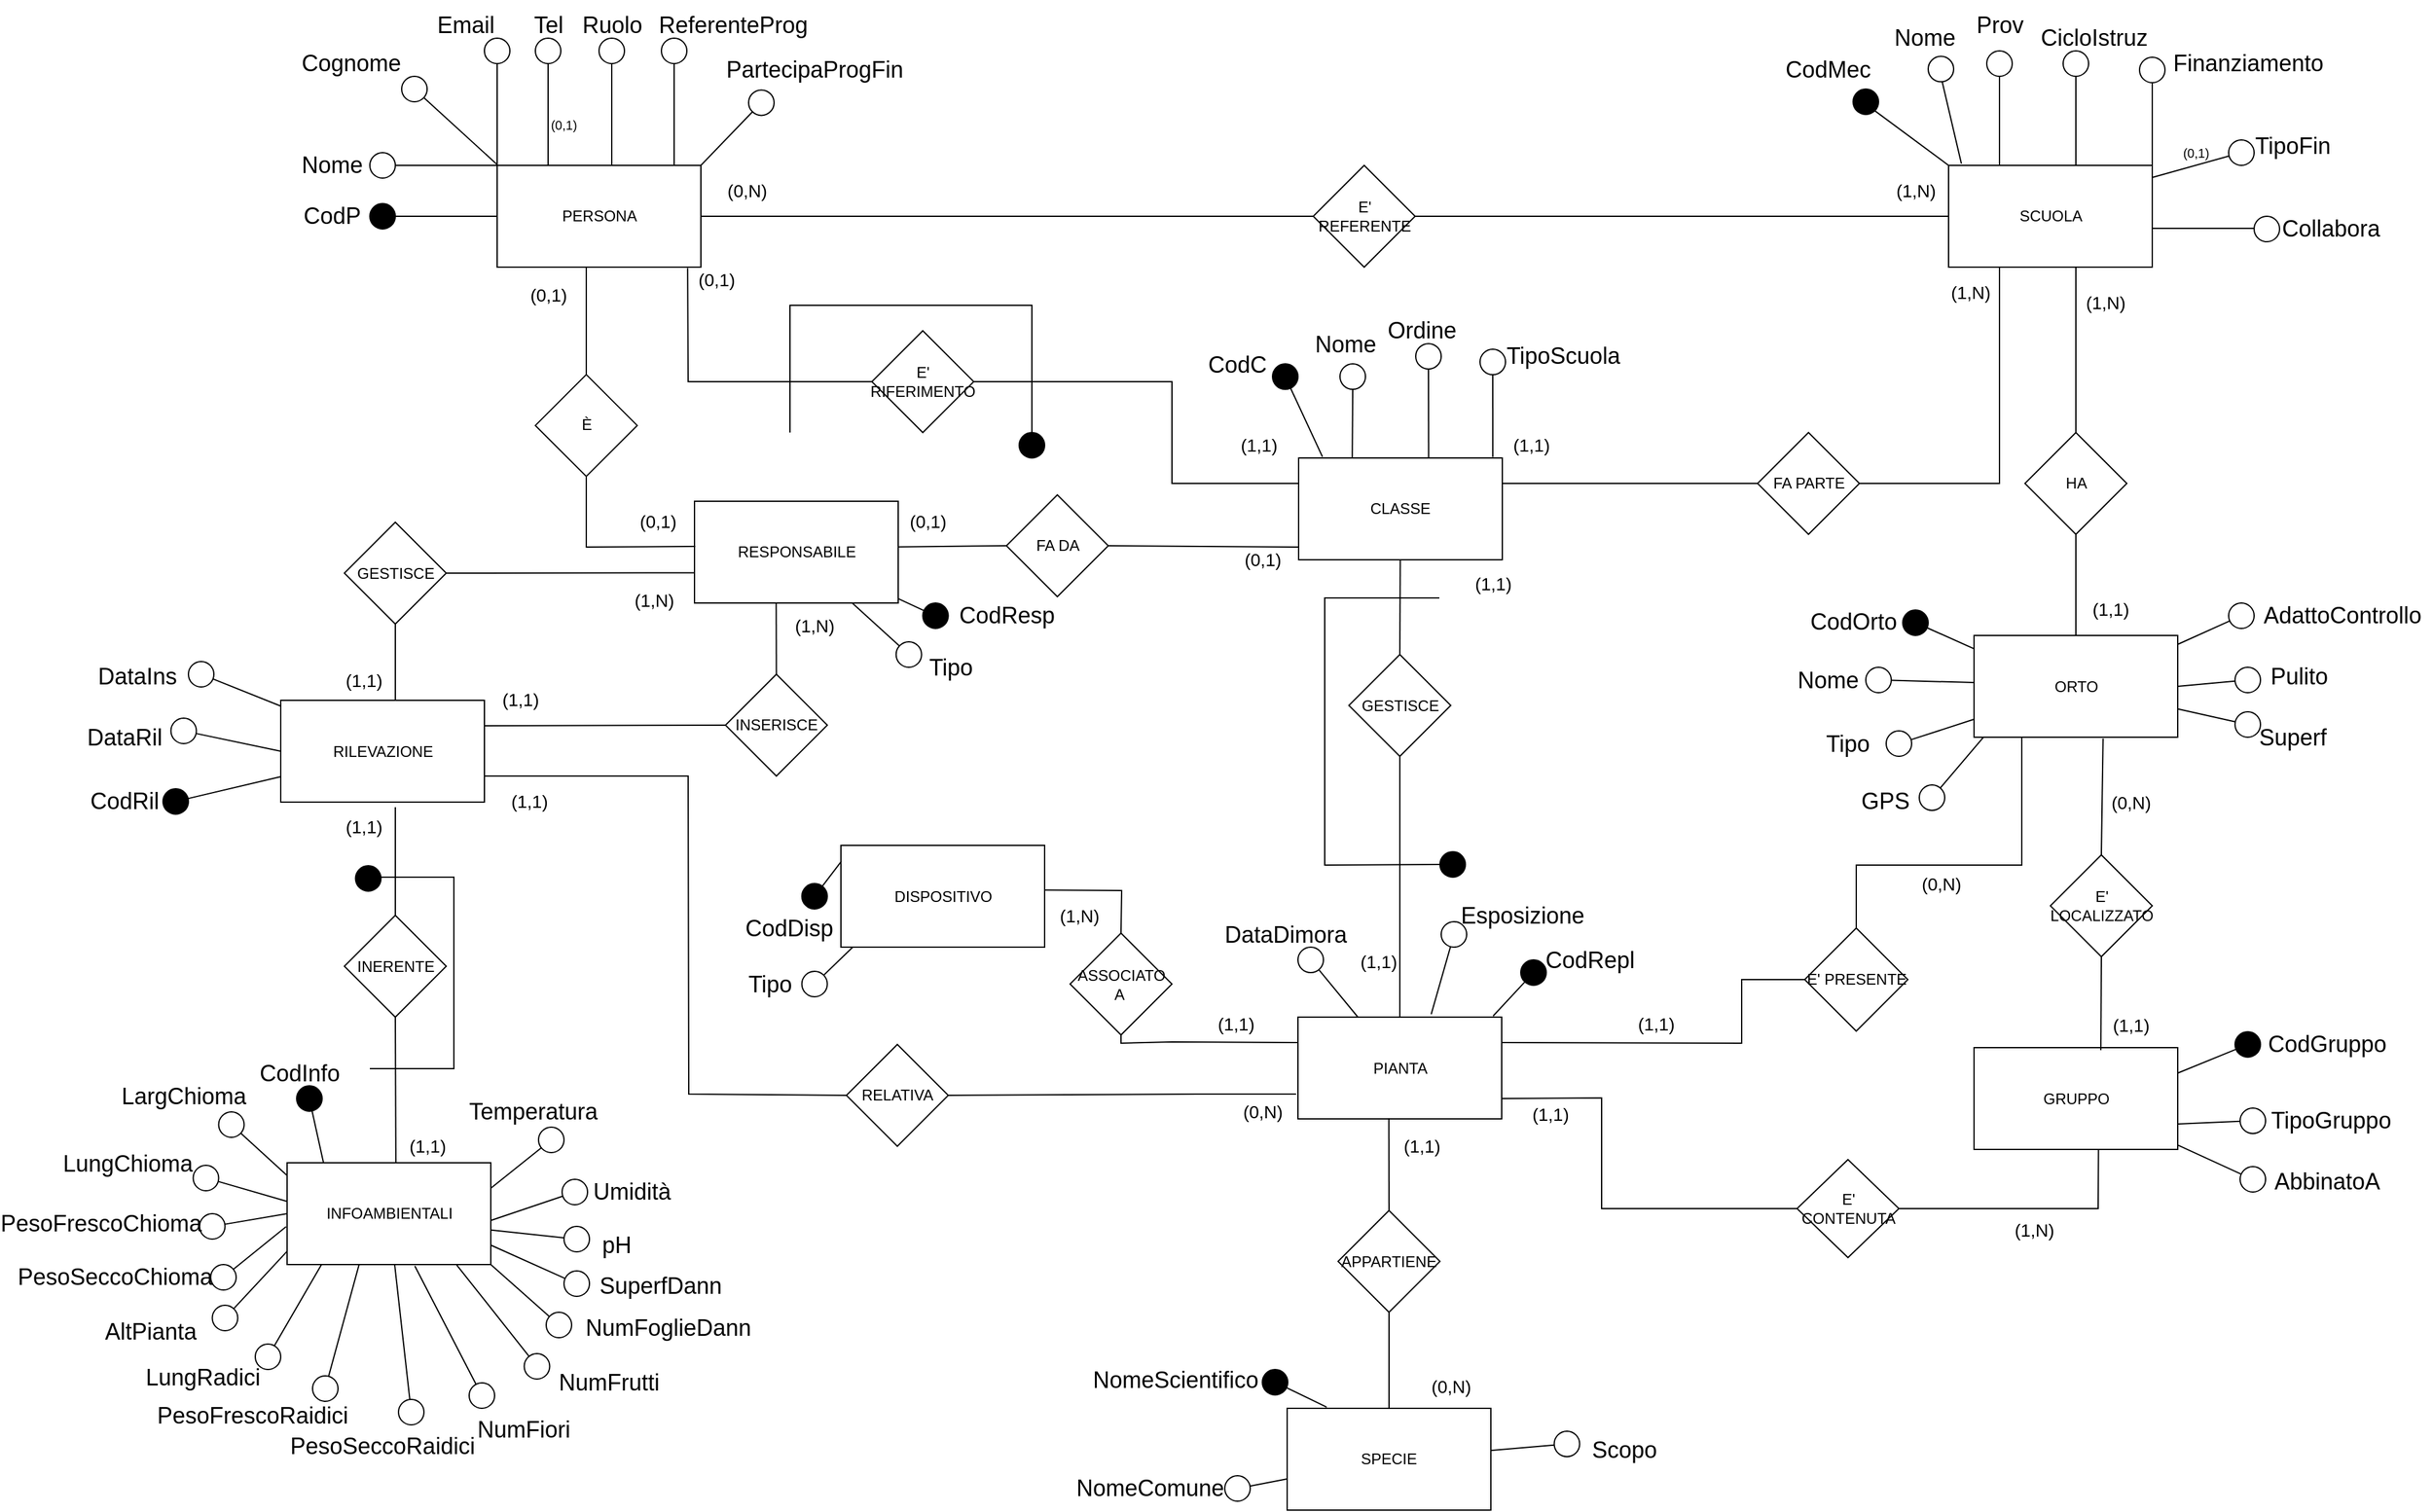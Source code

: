 <mxfile version="21.7.2" type="github">
  <diagram id="R2lEEEUBdFMjLlhIrx00" name="Page-1">
    <mxGraphModel dx="2074" dy="1118" grid="1" gridSize="10" guides="1" tooltips="1" connect="1" arrows="1" fold="1" page="1" pageScale="1" pageWidth="1169" pageHeight="827" math="0" shadow="0" extFonts="Permanent Marker^https://fonts.googleapis.com/css?family=Permanent+Marker">
      <root>
        <mxCell id="0" />
        <mxCell id="1" parent="0" />
        <mxCell id="1GqtW3D0vnaD6hVMnLZm-1" value="SCUOLA" style="rounded=0;whiteSpace=wrap;html=1;" parent="1" vertex="1">
          <mxGeometry x="1722.5" y="320" width="160" height="80" as="geometry" />
        </mxCell>
        <mxCell id="1GqtW3D0vnaD6hVMnLZm-3" value="PERSONA" style="rounded=0;whiteSpace=wrap;html=1;fontColor=#000000;" parent="1" vertex="1">
          <mxGeometry x="582.5" y="320" width="160" height="80" as="geometry" />
        </mxCell>
        <mxCell id="1GqtW3D0vnaD6hVMnLZm-5" value="E&#39; REFERENTE" style="rhombus;whiteSpace=wrap;html=1;fontColor=#000000;" parent="1" vertex="1">
          <mxGeometry x="1223.5" y="320" width="80" height="80" as="geometry" />
        </mxCell>
        <mxCell id="1GqtW3D0vnaD6hVMnLZm-8" value="CLASSE" style="rounded=0;whiteSpace=wrap;html=1;" parent="1" vertex="1">
          <mxGeometry x="1212" y="550" width="160" height="80" as="geometry" />
        </mxCell>
        <mxCell id="1GqtW3D0vnaD6hVMnLZm-12" value="ORTO" style="rounded=0;whiteSpace=wrap;html=1;" parent="1" vertex="1">
          <mxGeometry x="1742.5" y="689.5" width="160" height="80" as="geometry" />
        </mxCell>
        <mxCell id="1GqtW3D0vnaD6hVMnLZm-16" value="" style="endArrow=none;html=1;rounded=0;exitX=0;exitY=0.5;exitDx=0;exitDy=0;entryX=1;entryY=0.5;entryDx=0;entryDy=0;" parent="1" source="1GqtW3D0vnaD6hVMnLZm-1" target="1GqtW3D0vnaD6hVMnLZm-5" edge="1">
          <mxGeometry width="50" height="50" relative="1" as="geometry">
            <mxPoint x="1482.5" y="440" as="sourcePoint" />
            <mxPoint x="1482.5" y="360" as="targetPoint" />
          </mxGeometry>
        </mxCell>
        <mxCell id="1GqtW3D0vnaD6hVMnLZm-17" value="" style="endArrow=none;html=1;rounded=0;exitX=0;exitY=0.5;exitDx=0;exitDy=0;entryX=1;entryY=0.5;entryDx=0;entryDy=0;fontColor=#000000;" parent="1" source="1GqtW3D0vnaD6hVMnLZm-5" target="1GqtW3D0vnaD6hVMnLZm-3" edge="1">
          <mxGeometry width="50" height="50" relative="1" as="geometry">
            <mxPoint x="1292.5" y="430" as="sourcePoint" />
            <mxPoint x="1292.5" y="350" as="targetPoint" />
          </mxGeometry>
        </mxCell>
        <mxCell id="1GqtW3D0vnaD6hVMnLZm-21" value="PIANTA" style="rounded=0;whiteSpace=wrap;html=1;" parent="1" vertex="1">
          <mxGeometry x="1211.5" y="989.5" width="160" height="80" as="geometry" />
        </mxCell>
        <mxCell id="9_35HUgDkUIat2iefjqO-1" value="RILEVAZIONE" style="rounded=0;whiteSpace=wrap;html=1;fontColor=#000000;" parent="1" vertex="1">
          <mxGeometry x="412.5" y="740.5" width="160" height="80" as="geometry" />
        </mxCell>
        <mxCell id="9_35HUgDkUIat2iefjqO-9" value="DISPOSITIVO" style="rounded=0;whiteSpace=wrap;html=1;fontColor=#000000;" parent="1" vertex="1">
          <mxGeometry x="852.5" y="854.5" width="160" height="80" as="geometry" />
        </mxCell>
        <mxCell id="9_35HUgDkUIat2iefjqO-20" value="&lt;font style=&quot;font-size: 18px;&quot;&gt;CodP&lt;/font&gt;" style="text;html=1;strokeColor=none;fillColor=none;align=center;verticalAlign=middle;whiteSpace=wrap;rounded=0;fontColor=#000000;" parent="1" vertex="1">
          <mxGeometry x="422.5" y="340" width="60" height="40" as="geometry" />
        </mxCell>
        <mxCell id="9_35HUgDkUIat2iefjqO-26" value="" style="endArrow=none;html=1;rounded=0;entryX=0;entryY=1;entryDx=0;entryDy=0;fontColor=#000000;" parent="1" source="9_35HUgDkUIat2iefjqO-19" edge="1">
          <mxGeometry width="50" height="50" relative="1" as="geometry">
            <mxPoint x="502.5" y="360" as="sourcePoint" />
            <mxPoint x="582.5" y="360" as="targetPoint" />
          </mxGeometry>
        </mxCell>
        <mxCell id="9_35HUgDkUIat2iefjqO-27" value="" style="ellipse;whiteSpace=wrap;html=1;fillColor=#FFFFFF;direction=south;gradientColor=none;fontColor=#000000;" parent="1" vertex="1">
          <mxGeometry x="482.5" y="310" width="20" height="20" as="geometry" />
        </mxCell>
        <mxCell id="9_35HUgDkUIat2iefjqO-28" value="" style="endArrow=none;html=1;rounded=0;exitX=0.5;exitY=0;exitDx=0;exitDy=0;fontColor=#000000;" parent="1" source="9_35HUgDkUIat2iefjqO-27" edge="1">
          <mxGeometry width="50" height="50" relative="1" as="geometry">
            <mxPoint x="502.5" y="370" as="sourcePoint" />
            <mxPoint x="582.5" y="320" as="targetPoint" />
          </mxGeometry>
        </mxCell>
        <mxCell id="9_35HUgDkUIat2iefjqO-29" value="&lt;span style=&quot;font-size: 18px;&quot;&gt;Nome&lt;/span&gt;" style="text;html=1;strokeColor=none;fillColor=none;align=center;verticalAlign=middle;whiteSpace=wrap;rounded=0;fontColor=#000000;" parent="1" vertex="1">
          <mxGeometry x="422.5" y="300" width="60" height="40" as="geometry" />
        </mxCell>
        <mxCell id="9_35HUgDkUIat2iefjqO-31" value="" style="endArrow=none;html=1;rounded=0;fontColor=#000000;" parent="1" source="9_35HUgDkUIat2iefjqO-30" edge="1">
          <mxGeometry width="50" height="50" relative="1" as="geometry">
            <mxPoint x="502.5" y="240" as="sourcePoint" />
            <mxPoint x="582.5" y="319.41" as="targetPoint" />
          </mxGeometry>
        </mxCell>
        <mxCell id="9_35HUgDkUIat2iefjqO-32" value="&lt;span style=&quot;font-size: 18px;&quot;&gt;Cognome&lt;/span&gt;" style="text;html=1;strokeColor=none;fillColor=none;align=center;verticalAlign=middle;whiteSpace=wrap;rounded=0;fontColor=#000000;" parent="1" vertex="1">
          <mxGeometry x="422.5" y="220" width="90" height="40" as="geometry" />
        </mxCell>
        <mxCell id="9_35HUgDkUIat2iefjqO-34" value="" style="ellipse;whiteSpace=wrap;html=1;fillColor=#FFFFFF;direction=south;gradientColor=none;fontColor=#000000;" parent="1" vertex="1">
          <mxGeometry x="572.5" y="220" width="20" height="20" as="geometry" />
        </mxCell>
        <mxCell id="9_35HUgDkUIat2iefjqO-35" value="" style="endArrow=none;html=1;rounded=0;entryX=0;entryY=0;entryDx=0;entryDy=0;fontColor=#000000;" parent="1" target="1GqtW3D0vnaD6hVMnLZm-3" edge="1">
          <mxGeometry width="50" height="50" relative="1" as="geometry">
            <mxPoint x="582.5" y="240" as="sourcePoint" />
            <mxPoint x="582.5" y="318.82" as="targetPoint" />
          </mxGeometry>
        </mxCell>
        <mxCell id="9_35HUgDkUIat2iefjqO-36" value="&lt;span style=&quot;font-size: 18px;&quot;&gt;Email&lt;/span&gt;" style="text;html=1;strokeColor=none;fillColor=none;align=center;verticalAlign=middle;whiteSpace=wrap;rounded=0;fontColor=#000000;" parent="1" vertex="1">
          <mxGeometry x="527.5" y="190" width="60" height="40" as="geometry" />
        </mxCell>
        <mxCell id="9_35HUgDkUIat2iefjqO-38" value="" style="endArrow=none;html=1;rounded=0;entryX=0.25;entryY=0;entryDx=0;entryDy=0;fontColor=#000000;" parent="1" source="9_35HUgDkUIat2iefjqO-37" target="1GqtW3D0vnaD6hVMnLZm-3" edge="1">
          <mxGeometry width="50" height="50" relative="1" as="geometry">
            <mxPoint x="622.5" y="240" as="sourcePoint" />
            <mxPoint x="642.5" y="260.0" as="targetPoint" />
          </mxGeometry>
        </mxCell>
        <mxCell id="9_35HUgDkUIat2iefjqO-39" value="&lt;span style=&quot;font-size: 18px;&quot;&gt;Tel&lt;/span&gt;" style="text;html=1;strokeColor=none;fillColor=none;align=center;verticalAlign=middle;whiteSpace=wrap;rounded=0;fontColor=#000000;" parent="1" vertex="1">
          <mxGeometry x="602.5" y="190" width="40" height="40" as="geometry" />
        </mxCell>
        <mxCell id="9_35HUgDkUIat2iefjqO-40" value="" style="ellipse;whiteSpace=wrap;html=1;fillColor=#FFFFFF;direction=south;gradientColor=none;fontColor=#000000;" parent="1" vertex="1">
          <mxGeometry x="662.5" y="220" width="20" height="20" as="geometry" />
        </mxCell>
        <mxCell id="9_35HUgDkUIat2iefjqO-41" value="" style="endArrow=none;html=1;rounded=0;exitX=1;exitY=0.5;exitDx=0;exitDy=0;entryX=0;entryY=0;entryDx=0;entryDy=0;fontColor=#000000;" parent="1" source="9_35HUgDkUIat2iefjqO-40" edge="1">
          <mxGeometry width="50" height="50" relative="1" as="geometry">
            <mxPoint x="662.5" y="260.0" as="sourcePoint" />
            <mxPoint x="672.5" y="320" as="targetPoint" />
          </mxGeometry>
        </mxCell>
        <mxCell id="9_35HUgDkUIat2iefjqO-42" value="&lt;span style=&quot;font-size: 18px;&quot;&gt;Ruolo&lt;/span&gt;" style="text;html=1;strokeColor=none;fillColor=none;align=center;verticalAlign=middle;whiteSpace=wrap;rounded=0;fontColor=#000000;" parent="1" vertex="1">
          <mxGeometry x="642.5" y="190" width="60" height="40" as="geometry" />
        </mxCell>
        <mxCell id="9_35HUgDkUIat2iefjqO-46" value="" style="ellipse;whiteSpace=wrap;html=1;fillColor=#000000;direction=south;" parent="1" vertex="1">
          <mxGeometry x="1647.5" y="260" width="20" height="20" as="geometry" />
        </mxCell>
        <mxCell id="9_35HUgDkUIat2iefjqO-47" value="" style="endArrow=none;html=1;rounded=0;entryX=1;entryY=0;entryDx=0;entryDy=0;exitX=0;exitY=0;exitDx=0;exitDy=0;" parent="1" source="1GqtW3D0vnaD6hVMnLZm-1" target="9_35HUgDkUIat2iefjqO-46" edge="1">
          <mxGeometry width="50" height="50" relative="1" as="geometry">
            <mxPoint x="1662.5" y="320" as="sourcePoint" />
            <mxPoint x="1662.5" y="250" as="targetPoint" />
          </mxGeometry>
        </mxCell>
        <mxCell id="9_35HUgDkUIat2iefjqO-48" value="&lt;font style=&quot;font-size: 18px;&quot;&gt;CodMec&lt;/font&gt;" style="text;html=1;strokeColor=none;fillColor=none;align=center;verticalAlign=middle;whiteSpace=wrap;rounded=0;" parent="1" vertex="1">
          <mxGeometry x="1587.5" y="225" width="80" height="40" as="geometry" />
        </mxCell>
        <mxCell id="9_35HUgDkUIat2iefjqO-49" value="" style="endArrow=none;html=1;rounded=0;exitX=0.063;exitY=-0.017;exitDx=0;exitDy=0;exitPerimeter=0;" parent="1" source="1GqtW3D0vnaD6hVMnLZm-1" edge="1">
          <mxGeometry width="50" height="50" relative="1" as="geometry">
            <mxPoint x="1882.5" y="398.82" as="sourcePoint" />
            <mxPoint x="1716.5" y="250" as="targetPoint" />
          </mxGeometry>
        </mxCell>
        <mxCell id="9_35HUgDkUIat2iefjqO-50" value="" style="ellipse;whiteSpace=wrap;html=1;fillColor=#FFFFFF;direction=south;gradientColor=none;" parent="1" vertex="1">
          <mxGeometry x="1706.5" y="234.31" width="20" height="20" as="geometry" />
        </mxCell>
        <mxCell id="9_35HUgDkUIat2iefjqO-51" value="&lt;span style=&quot;font-size: 18px;&quot;&gt;Nome&lt;/span&gt;" style="text;html=1;strokeColor=none;fillColor=none;align=center;verticalAlign=middle;whiteSpace=wrap;rounded=0;" parent="1" vertex="1">
          <mxGeometry x="1673.5" y="200" width="60" height="40" as="geometry" />
        </mxCell>
        <mxCell id="9_35HUgDkUIat2iefjqO-52" value="" style="ellipse;whiteSpace=wrap;html=1;fillColor=#FFFFFF;direction=south;gradientColor=none;" parent="1" vertex="1">
          <mxGeometry x="1752.5" y="230" width="20" height="20" as="geometry" />
        </mxCell>
        <mxCell id="9_35HUgDkUIat2iefjqO-54" value="" style="endArrow=none;html=1;rounded=0;exitX=0.25;exitY=0;exitDx=0;exitDy=0;entryX=1;entryY=0.5;entryDx=0;entryDy=0;" parent="1" source="1GqtW3D0vnaD6hVMnLZm-1" target="9_35HUgDkUIat2iefjqO-52" edge="1">
          <mxGeometry width="50" height="50" relative="1" as="geometry">
            <mxPoint x="2022.5" y="395.82" as="sourcePoint" />
            <mxPoint x="1762.5" y="270" as="targetPoint" />
          </mxGeometry>
        </mxCell>
        <mxCell id="9_35HUgDkUIat2iefjqO-55" value="&lt;span style=&quot;font-size: 18px;&quot;&gt;Prov&lt;/span&gt;" style="text;html=1;strokeColor=none;fillColor=none;align=center;verticalAlign=middle;whiteSpace=wrap;rounded=0;" parent="1" vertex="1">
          <mxGeometry x="1737.5" y="190" width="50" height="40" as="geometry" />
        </mxCell>
        <mxCell id="9_35HUgDkUIat2iefjqO-57" value="" style="ellipse;whiteSpace=wrap;html=1;fillColor=#FFFFFF;direction=south;gradientColor=none;" parent="1" vertex="1">
          <mxGeometry x="1812.5" y="230" width="20" height="20" as="geometry" />
        </mxCell>
        <mxCell id="9_35HUgDkUIat2iefjqO-67" value="" style="endArrow=none;html=1;rounded=0;exitX=0.25;exitY=0;exitDx=0;exitDy=0;entryX=1;entryY=0.5;entryDx=0;entryDy=0;" parent="1" edge="1">
          <mxGeometry width="50" height="50" relative="1" as="geometry">
            <mxPoint x="1822.5" y="320" as="sourcePoint" />
            <mxPoint x="1822.5" y="250" as="targetPoint" />
          </mxGeometry>
        </mxCell>
        <mxCell id="9_35HUgDkUIat2iefjqO-68" value="&lt;span style=&quot;font-size: 18px;&quot;&gt;CicloIstruz&lt;/span&gt;" style="text;html=1;strokeColor=none;fillColor=none;align=center;verticalAlign=middle;whiteSpace=wrap;rounded=0;" parent="1" vertex="1">
          <mxGeometry x="1811.5" y="200" width="50" height="40" as="geometry" />
        </mxCell>
        <mxCell id="9_35HUgDkUIat2iefjqO-73" value="" style="ellipse;whiteSpace=wrap;html=1;fillColor=#FFFFFF;direction=south;gradientColor=none;" parent="1" vertex="1">
          <mxGeometry x="1872.5" y="235" width="20" height="20" as="geometry" />
        </mxCell>
        <mxCell id="9_35HUgDkUIat2iefjqO-74" value="" style="endArrow=none;html=1;rounded=0;" parent="1" target="9_35HUgDkUIat2iefjqO-73" edge="1">
          <mxGeometry width="50" height="50" relative="1" as="geometry">
            <mxPoint x="1882.5" y="320" as="sourcePoint" />
            <mxPoint x="1912.5" y="260" as="targetPoint" />
          </mxGeometry>
        </mxCell>
        <mxCell id="9_35HUgDkUIat2iefjqO-76" value="&lt;span style=&quot;font-size: 18px;&quot;&gt;Finanziamento&lt;/span&gt;" style="text;html=1;strokeColor=none;fillColor=none;align=center;verticalAlign=middle;whiteSpace=wrap;rounded=0;" parent="1" vertex="1">
          <mxGeometry x="1932.5" y="220" width="50" height="40" as="geometry" />
        </mxCell>
        <mxCell id="sEJmzOU2EiKCbzuNRIoM-1" value="" style="endArrow=none;html=1;rounded=0;entryX=0.25;entryY=0;entryDx=0;entryDy=0;fontColor=#000000;" parent="1" target="9_35HUgDkUIat2iefjqO-37" edge="1">
          <mxGeometry width="50" height="50" relative="1" as="geometry">
            <mxPoint x="622.5" y="240" as="sourcePoint" />
            <mxPoint x="622.5" y="320" as="targetPoint" />
          </mxGeometry>
        </mxCell>
        <mxCell id="9_35HUgDkUIat2iefjqO-37" value="" style="ellipse;whiteSpace=wrap;html=1;fillColor=#FFFFFF;direction=south;gradientColor=none;fontColor=#000000;" parent="1" vertex="1">
          <mxGeometry x="612.5" y="220" width="20" height="20" as="geometry" />
        </mxCell>
        <mxCell id="sEJmzOU2EiKCbzuNRIoM-5" value="" style="endArrow=none;html=1;rounded=0;entryX=0;entryY=1;entryDx=0;entryDy=0;fontColor=#000000;" parent="1" target="9_35HUgDkUIat2iefjqO-19" edge="1">
          <mxGeometry width="50" height="50" relative="1" as="geometry">
            <mxPoint x="502.5" y="360" as="sourcePoint" />
            <mxPoint x="582.5" y="360" as="targetPoint" />
          </mxGeometry>
        </mxCell>
        <mxCell id="9_35HUgDkUIat2iefjqO-19" value="" style="ellipse;whiteSpace=wrap;html=1;fillColor=#000000;direction=south;fontColor=#000000;" parent="1" vertex="1">
          <mxGeometry x="482.5" y="350" width="20" height="20" as="geometry" />
        </mxCell>
        <mxCell id="9_35HUgDkUIat2iefjqO-30" value="" style="ellipse;whiteSpace=wrap;html=1;fillColor=#FFFFFF;direction=south;gradientColor=none;fontColor=#000000;" parent="1" vertex="1">
          <mxGeometry x="507.5" y="250" width="20" height="20" as="geometry" />
        </mxCell>
        <mxCell id="RJAvJlLTRPXdLiwuO2cF-4" value="&lt;font style=&quot;font-size: 18px;&quot;&gt;CodC&lt;/font&gt;" style="text;html=1;strokeColor=none;fillColor=none;align=center;verticalAlign=middle;whiteSpace=wrap;rounded=0;fontColor=#000000;" parent="1" vertex="1">
          <mxGeometry x="1134" y="464.52" width="60" height="24" as="geometry" />
        </mxCell>
        <mxCell id="RJAvJlLTRPXdLiwuO2cF-8" value="" style="endArrow=none;html=1;rounded=0;exitX=0.379;exitY=-0.001;exitDx=0;exitDy=0;exitPerimeter=0;fontColor=#000000;" parent="1" edge="1">
          <mxGeometry width="50" height="50" relative="1" as="geometry">
            <mxPoint x="1314.14" y="550.0" as="sourcePoint" />
            <mxPoint x="1314" y="480.08" as="targetPoint" />
          </mxGeometry>
        </mxCell>
        <mxCell id="RJAvJlLTRPXdLiwuO2cF-9" value="&lt;font style=&quot;font-size: 18px;&quot;&gt;Ordine&lt;/font&gt;" style="text;html=1;strokeColor=none;fillColor=none;align=center;verticalAlign=middle;whiteSpace=wrap;rounded=0;" parent="1" vertex="1">
          <mxGeometry x="1279" y="434.52" width="60" height="30" as="geometry" />
        </mxCell>
        <mxCell id="RJAvJlLTRPXdLiwuO2cF-11" value="" style="endArrow=none;html=1;rounded=0;exitX=0.694;exitY=-0.01;exitDx=0;exitDy=0;exitPerimeter=0;" parent="1" target="mI0G9RqRu6ml6arS59rm-14" edge="1">
          <mxGeometry width="50" height="50" relative="1" as="geometry">
            <mxPoint x="1364.54" y="549.28" as="sourcePoint" />
            <mxPoint x="1340" y="476.08" as="targetPoint" />
          </mxGeometry>
        </mxCell>
        <mxCell id="RJAvJlLTRPXdLiwuO2cF-13" value="&lt;font style=&quot;font-size: 18px;&quot;&gt;TipoScuola&lt;/font&gt;" style="text;html=1;strokeColor=none;fillColor=none;align=center;verticalAlign=middle;whiteSpace=wrap;rounded=0;" parent="1" vertex="1">
          <mxGeometry x="1389.5" y="455.08" width="60" height="30" as="geometry" />
        </mxCell>
        <mxCell id="RJAvJlLTRPXdLiwuO2cF-17" value="" style="endArrow=none;html=1;rounded=0;exitX=0.117;exitY=-0.012;exitDx=0;exitDy=0;exitPerimeter=0;fontColor=#000000;" parent="1" source="1GqtW3D0vnaD6hVMnLZm-8" target="RJAvJlLTRPXdLiwuO2cF-2" edge="1">
          <mxGeometry width="50" height="50" relative="1" as="geometry">
            <mxPoint x="1196.5" y="540" as="sourcePoint" />
            <mxPoint x="1125.06" y="497.44" as="targetPoint" />
          </mxGeometry>
        </mxCell>
        <mxCell id="RJAvJlLTRPXdLiwuO2cF-2" value="" style="ellipse;whiteSpace=wrap;html=1;aspect=fixed;fillColor=#000000;fontColor=#000000;" parent="1" vertex="1">
          <mxGeometry x="1191.5" y="476.02" width="20" height="20" as="geometry" />
        </mxCell>
        <mxCell id="OYPGstpTxhAQt0Nlltqd-1" value="" style="endArrow=none;html=1;rounded=0;entryX=0;entryY=0.75;entryDx=0;entryDy=0;fontColor=#000000;" parent="1" source="OYPGstpTxhAQt0Nlltqd-2" target="9_35HUgDkUIat2iefjqO-1" edge="1">
          <mxGeometry width="50" height="50" relative="1" as="geometry">
            <mxPoint x="340" y="824.5" as="sourcePoint" />
            <mxPoint x="412.5" y="810" as="targetPoint" />
          </mxGeometry>
        </mxCell>
        <mxCell id="OYPGstpTxhAQt0Nlltqd-2" value="" style="ellipse;whiteSpace=wrap;html=1;fillColor=#000000;direction=south;fontColor=#000000;" parent="1" vertex="1">
          <mxGeometry x="320" y="810" width="20" height="20" as="geometry" />
        </mxCell>
        <mxCell id="OYPGstpTxhAQt0Nlltqd-3" value="&lt;font style=&quot;font-size: 18px;&quot;&gt;CodRil&lt;/font&gt;" style="text;html=1;strokeColor=none;fillColor=none;align=center;verticalAlign=middle;whiteSpace=wrap;rounded=0;fontColor=#000000;" parent="1" vertex="1">
          <mxGeometry x="260" y="800" width="60" height="40" as="geometry" />
        </mxCell>
        <mxCell id="OYPGstpTxhAQt0Nlltqd-8" value="" style="endArrow=none;html=1;rounded=0;entryX=0;entryY=0.5;entryDx=0;entryDy=0;fontColor=#000000;" parent="1" source="OYPGstpTxhAQt0Nlltqd-9" target="9_35HUgDkUIat2iefjqO-1" edge="1">
          <mxGeometry width="50" height="50" relative="1" as="geometry">
            <mxPoint x="340" y="784" as="sourcePoint" />
            <mxPoint x="420" y="784" as="targetPoint" />
          </mxGeometry>
        </mxCell>
        <mxCell id="OYPGstpTxhAQt0Nlltqd-9" value="" style="ellipse;whiteSpace=wrap;html=1;fillColor=#FFFFFF;direction=south;gradientColor=none;fontColor=#000000;" parent="1" vertex="1">
          <mxGeometry x="326.25" y="754.5" width="20" height="20" as="geometry" />
        </mxCell>
        <mxCell id="OYPGstpTxhAQt0Nlltqd-10" value="&lt;span style=&quot;font-size: 18px;&quot;&gt;DataRil&lt;/span&gt;" style="text;html=1;strokeColor=none;fillColor=none;align=center;verticalAlign=middle;whiteSpace=wrap;rounded=0;fontColor=#000000;" parent="1" vertex="1">
          <mxGeometry x="250" y="750" width="80" height="40" as="geometry" />
        </mxCell>
        <mxCell id="OYPGstpTxhAQt0Nlltqd-11" value="" style="endArrow=none;html=1;rounded=0;fontColor=#000000;" parent="1" source="OYPGstpTxhAQt0Nlltqd-12" edge="1">
          <mxGeometry width="50" height="50" relative="1" as="geometry">
            <mxPoint x="340" y="744.5" as="sourcePoint" />
            <mxPoint x="412.5" y="745" as="targetPoint" />
          </mxGeometry>
        </mxCell>
        <mxCell id="OYPGstpTxhAQt0Nlltqd-12" value="" style="ellipse;whiteSpace=wrap;html=1;fillColor=#FFFFFF;direction=south;gradientColor=none;fontColor=#000000;" parent="1" vertex="1">
          <mxGeometry x="340" y="710" width="20" height="20" as="geometry" />
        </mxCell>
        <mxCell id="OYPGstpTxhAQt0Nlltqd-13" value="&lt;span style=&quot;font-size: 18px;&quot;&gt;DataIns&lt;/span&gt;" style="text;html=1;strokeColor=none;fillColor=none;align=center;verticalAlign=middle;whiteSpace=wrap;rounded=0;fontColor=#000000;" parent="1" vertex="1">
          <mxGeometry x="260" y="701.5" width="80" height="40" as="geometry" />
        </mxCell>
        <mxCell id="OYPGstpTxhAQt0Nlltqd-26" value="" style="endArrow=none;html=1;rounded=0;entryX=0.958;entryY=-0.011;entryDx=0;entryDy=0;entryPerimeter=0;" parent="1" source="KoG7FEM-wuRYnveiXtvF-3" target="1GqtW3D0vnaD6hVMnLZm-21" edge="1">
          <mxGeometry width="50" height="50" relative="1" as="geometry">
            <mxPoint x="1444.5" y="1040" as="sourcePoint" />
            <mxPoint x="1372.5" y="1040" as="targetPoint" />
          </mxGeometry>
        </mxCell>
        <mxCell id="OYPGstpTxhAQt0Nlltqd-28" value="&lt;span style=&quot;font-size: 18px;&quot;&gt;CodRepl&lt;/span&gt;" style="text;html=1;strokeColor=none;fillColor=none;align=center;verticalAlign=middle;whiteSpace=wrap;rounded=0;" parent="1" vertex="1">
          <mxGeometry x="1400.25" y="929.5" width="81.5" height="30" as="geometry" />
        </mxCell>
        <mxCell id="OYPGstpTxhAQt0Nlltqd-29" value="" style="endArrow=none;html=1;rounded=0;fontColor=#000000;entryX=1;entryY=0.25;entryDx=0;entryDy=0;" parent="1" source="6aBFrncr1ybNil_s4C4L-1" target="FwptbRE5Cjejp8aSv0t5-5" edge="1">
          <mxGeometry width="50" height="50" relative="1" as="geometry">
            <mxPoint x="1943.111" y="994.443" as="sourcePoint" />
            <mxPoint x="1942.5" y="1027.357" as="targetPoint" />
          </mxGeometry>
        </mxCell>
        <mxCell id="OYPGstpTxhAQt0Nlltqd-30" value="&lt;span style=&quot;font-size: 18px;&quot;&gt;CodGruppo&lt;/span&gt;" style="text;html=1;strokeColor=none;fillColor=none;align=center;verticalAlign=middle;whiteSpace=wrap;rounded=0;fontColor=#000000;" parent="1" vertex="1">
          <mxGeometry x="1995.22" y="996" width="50" height="30" as="geometry" />
        </mxCell>
        <mxCell id="OYPGstpTxhAQt0Nlltqd-36" value="" style="endArrow=none;html=1;rounded=0;fontColor=#000000;" parent="1" source="OYPGstpTxhAQt0Nlltqd-37" target="1GqtW3D0vnaD6hVMnLZm-21" edge="1">
          <mxGeometry width="50" height="50" relative="1" as="geometry">
            <mxPoint x="1353.5" y="900" as="sourcePoint" />
            <mxPoint x="1342.7" y="945.36" as="targetPoint" />
          </mxGeometry>
        </mxCell>
        <mxCell id="OYPGstpTxhAQt0Nlltqd-37" value="" style="ellipse;whiteSpace=wrap;html=1;fillColor=#FFFFFF;direction=south;gradientColor=none;" parent="1" vertex="1">
          <mxGeometry x="1211.5" y="934.5" width="20" height="20" as="geometry" />
        </mxCell>
        <mxCell id="OYPGstpTxhAQt0Nlltqd-38" value="&lt;span style=&quot;font-size: 18px;&quot;&gt;DataDimora&lt;/span&gt;" style="text;html=1;strokeColor=none;fillColor=none;align=center;verticalAlign=middle;whiteSpace=wrap;rounded=0;" parent="1" vertex="1">
          <mxGeometry x="1181.5" y="909.5" width="40" height="30" as="geometry" />
        </mxCell>
        <mxCell id="OYPGstpTxhAQt0Nlltqd-73" value="&lt;span style=&quot;font-size: 18px;&quot;&gt;Nome&lt;/span&gt;" style="text;html=1;strokeColor=none;fillColor=none;align=center;verticalAlign=middle;whiteSpace=wrap;rounded=0;" parent="1" vertex="1">
          <mxGeometry x="1597.5" y="704.5" width="60" height="40" as="geometry" />
        </mxCell>
        <mxCell id="OYPGstpTxhAQt0Nlltqd-77" value="" style="endArrow=none;html=1;rounded=0;" parent="1" source="OYPGstpTxhAQt0Nlltqd-78" target="1GqtW3D0vnaD6hVMnLZm-12" edge="1">
          <mxGeometry width="50" height="50" relative="1" as="geometry">
            <mxPoint x="1815" y="829" as="sourcePoint" />
            <mxPoint x="1802.5" y="774.5" as="targetPoint" />
          </mxGeometry>
        </mxCell>
        <mxCell id="OYPGstpTxhAQt0Nlltqd-78" value="" style="ellipse;whiteSpace=wrap;html=1;fillColor=#FFFFFF;direction=south;gradientColor=none;" parent="1" vertex="1">
          <mxGeometry x="1673.5" y="764.5" width="20" height="20" as="geometry" />
        </mxCell>
        <mxCell id="OYPGstpTxhAQt0Nlltqd-81" value="&lt;span style=&quot;font-size: 18px;&quot;&gt;Tipo&lt;/span&gt;" style="text;html=1;strokeColor=none;fillColor=none;align=center;verticalAlign=middle;whiteSpace=wrap;rounded=0;" parent="1" vertex="1">
          <mxGeometry x="1621" y="754.5" width="45" height="40" as="geometry" />
        </mxCell>
        <mxCell id="OYPGstpTxhAQt0Nlltqd-82" value="" style="endArrow=none;html=1;rounded=0;entryX=0.866;entryY=0.998;entryDx=0;entryDy=0;entryPerimeter=0;" parent="1" source="OYPGstpTxhAQt0Nlltqd-87" edge="1">
          <mxGeometry width="50" height="50" relative="1" as="geometry">
            <mxPoint x="1752.67" y="826.25" as="sourcePoint" />
            <mxPoint x="1750.06" y="769.34" as="targetPoint" />
          </mxGeometry>
        </mxCell>
        <mxCell id="OYPGstpTxhAQt0Nlltqd-84" value="&lt;span style=&quot;font-size: 18px;&quot;&gt;GPS&lt;/span&gt;" style="text;html=1;strokeColor=none;fillColor=none;align=center;verticalAlign=middle;whiteSpace=wrap;rounded=0;" parent="1" vertex="1">
          <mxGeometry x="1652.5" y="802.5" width="40" height="34" as="geometry" />
        </mxCell>
        <mxCell id="OYPGstpTxhAQt0Nlltqd-85" value="" style="endArrow=none;html=1;rounded=0;" parent="1" source="OYPGstpTxhAQt0Nlltqd-86" target="1GqtW3D0vnaD6hVMnLZm-12" edge="1">
          <mxGeometry width="50" height="50" relative="1" as="geometry">
            <mxPoint x="1892.5" y="838" as="sourcePoint" />
            <mxPoint x="1882.5" y="768" as="targetPoint" />
          </mxGeometry>
        </mxCell>
        <mxCell id="OYPGstpTxhAQt0Nlltqd-87" value="" style="ellipse;whiteSpace=wrap;html=1;fillColor=#FFFFFF;direction=south;gradientColor=none;" parent="1" vertex="1">
          <mxGeometry x="1699.5" y="807" width="20" height="20" as="geometry" />
        </mxCell>
        <mxCell id="OYPGstpTxhAQt0Nlltqd-88" value="&lt;span style=&quot;font-size: 18px;&quot;&gt;Superf&lt;/span&gt;" style="text;html=1;strokeColor=none;fillColor=none;align=center;verticalAlign=middle;whiteSpace=wrap;rounded=0;" parent="1" vertex="1">
          <mxGeometry x="1972.5" y="749.5" width="40" height="40" as="geometry" />
        </mxCell>
        <mxCell id="OYPGstpTxhAQt0Nlltqd-89" value="" style="endArrow=none;html=1;rounded=0;entryX=1;entryY=0.5;entryDx=0;entryDy=0;" parent="1" source="OYPGstpTxhAQt0Nlltqd-90" target="1GqtW3D0vnaD6hVMnLZm-12" edge="1">
          <mxGeometry width="50" height="50" relative="1" as="geometry">
            <mxPoint x="2042.5" y="810.5" as="sourcePoint" />
            <mxPoint x="1902.5" y="737.5" as="targetPoint" />
          </mxGeometry>
        </mxCell>
        <mxCell id="OYPGstpTxhAQt0Nlltqd-90" value="" style="ellipse;whiteSpace=wrap;html=1;fillColor=#FFFFFF;direction=south;gradientColor=none;" parent="1" vertex="1">
          <mxGeometry x="1947.5" y="714.5" width="20" height="20" as="geometry" />
        </mxCell>
        <mxCell id="OYPGstpTxhAQt0Nlltqd-91" value="&lt;span style=&quot;font-size: 18px;&quot;&gt;Pulito&lt;/span&gt;" style="text;html=1;strokeColor=none;fillColor=none;align=center;verticalAlign=middle;whiteSpace=wrap;rounded=0;" parent="1" vertex="1">
          <mxGeometry x="1972.5" y="701.5" width="50" height="40" as="geometry" />
        </mxCell>
        <mxCell id="OYPGstpTxhAQt0Nlltqd-96" value="" style="endArrow=none;html=1;rounded=0;exitX=1;exitY=1;exitDx=0;exitDy=0;" parent="1" edge="1">
          <mxGeometry width="50" height="50" relative="1" as="geometry">
            <mxPoint x="1882.5" y="369.49" as="sourcePoint" />
            <mxPoint x="1962.5" y="369.49" as="targetPoint" />
            <Array as="points">
              <mxPoint x="1922.5" y="369.49" />
            </Array>
          </mxGeometry>
        </mxCell>
        <mxCell id="OYPGstpTxhAQt0Nlltqd-95" value="" style="ellipse;whiteSpace=wrap;html=1;fillColor=#FFFFFF;direction=south;gradientColor=none;" parent="1" vertex="1">
          <mxGeometry x="1962.5" y="360" width="20" height="20" as="geometry" />
        </mxCell>
        <mxCell id="OYPGstpTxhAQt0Nlltqd-97" value="&lt;span style=&quot;font-size: 18px;&quot;&gt;Collabora&lt;/span&gt;" style="text;html=1;strokeColor=none;fillColor=none;align=center;verticalAlign=middle;whiteSpace=wrap;rounded=0;" parent="1" vertex="1">
          <mxGeometry x="1982.5" y="350" width="80" height="40" as="geometry" />
        </mxCell>
        <mxCell id="OYPGstpTxhAQt0Nlltqd-101" value="" style="endArrow=none;html=1;rounded=0;entryX=0.995;entryY=0.66;entryDx=0;entryDy=0;entryPerimeter=0;fontColor=#000000;" parent="1" source="OYPGstpTxhAQt0Nlltqd-102" target="PH95ImstwBu5i2bBudpi-6" edge="1">
          <mxGeometry width="50" height="50" relative="1" as="geometry">
            <mxPoint x="586.25" y="1219" as="sourcePoint" />
            <mxPoint x="572.515" y="1155.268" as="targetPoint" />
          </mxGeometry>
        </mxCell>
        <mxCell id="OYPGstpTxhAQt0Nlltqd-102" value="" style="ellipse;whiteSpace=wrap;html=1;fillColor=#FFFFFF;direction=south;gradientColor=none;fontColor=#000000;" parent="1" vertex="1">
          <mxGeometry x="635" y="1154" width="20" height="20" as="geometry" />
        </mxCell>
        <mxCell id="OYPGstpTxhAQt0Nlltqd-103" value="&lt;span style=&quot;font-size: 18px;&quot;&gt;pH&lt;/span&gt;" style="text;html=1;strokeColor=none;fillColor=none;align=center;verticalAlign=middle;whiteSpace=wrap;rounded=0;fontColor=#000000;" parent="1" vertex="1">
          <mxGeometry x="653.5" y="1156.5" width="45" height="25" as="geometry" />
        </mxCell>
        <mxCell id="OYPGstpTxhAQt0Nlltqd-104" value="" style="endArrow=none;html=1;rounded=0;entryX=0.988;entryY=0.575;entryDx=0;entryDy=0;entryPerimeter=0;fontColor=#000000;" parent="1" source="OYPGstpTxhAQt0Nlltqd-105" target="PH95ImstwBu5i2bBudpi-6" edge="1">
          <mxGeometry width="50" height="50" relative="1" as="geometry">
            <mxPoint x="600.83" y="1204" as="sourcePoint" />
            <mxPoint x="586.625" y="1148.94" as="targetPoint" />
          </mxGeometry>
        </mxCell>
        <mxCell id="OYPGstpTxhAQt0Nlltqd-105" value="" style="ellipse;whiteSpace=wrap;html=1;fillColor=#FFFFFF;direction=south;gradientColor=none;fontColor=#000000;" parent="1" vertex="1">
          <mxGeometry x="633.5" y="1117" width="20" height="20" as="geometry" />
        </mxCell>
        <mxCell id="OYPGstpTxhAQt0Nlltqd-106" value="&lt;span style=&quot;font-size: 18px;&quot;&gt;Umidità&lt;/span&gt;" style="text;html=1;strokeColor=none;fillColor=none;align=center;verticalAlign=middle;whiteSpace=wrap;rounded=0;fontColor=#000000;" parent="1" vertex="1">
          <mxGeometry x="661.25" y="1107" width="55" height="40" as="geometry" />
        </mxCell>
        <mxCell id="OYPGstpTxhAQt0Nlltqd-107" value="" style="endArrow=none;html=1;rounded=0;entryX=1;entryY=0.25;entryDx=0;entryDy=0;fontColor=#000000;" parent="1" source="OYPGstpTxhAQt0Nlltqd-108" target="PH95ImstwBu5i2bBudpi-6" edge="1">
          <mxGeometry width="50" height="50" relative="1" as="geometry">
            <mxPoint x="662.92" y="1144" as="sourcePoint" />
            <mxPoint x="589" y="1121" as="targetPoint" />
          </mxGeometry>
        </mxCell>
        <mxCell id="OYPGstpTxhAQt0Nlltqd-108" value="" style="ellipse;whiteSpace=wrap;html=1;fillColor=#FFFFFF;direction=south;gradientColor=none;fontColor=#000000;" parent="1" vertex="1">
          <mxGeometry x="615" y="1076" width="20" height="20" as="geometry" />
        </mxCell>
        <mxCell id="OYPGstpTxhAQt0Nlltqd-109" value="&lt;span style=&quot;font-size: 18px;&quot;&gt;Temperatura&lt;/span&gt;" style="text;html=1;strokeColor=none;fillColor=none;align=center;verticalAlign=middle;whiteSpace=wrap;rounded=0;fontColor=#000000;" parent="1" vertex="1">
          <mxGeometry x="560.5" y="1043.5" width="100" height="40" as="geometry" />
        </mxCell>
        <mxCell id="OYPGstpTxhAQt0Nlltqd-86" value="" style="ellipse;whiteSpace=wrap;html=1;fillColor=#FFFFFF;direction=south;gradientColor=none;" parent="1" vertex="1">
          <mxGeometry x="1947.5" y="749.5" width="20" height="20" as="geometry" />
        </mxCell>
        <mxCell id="-W9HBCJ5S_jVVeni4LiE-18" value="" style="endArrow=none;html=1;rounded=0;" parent="1" target="-W9HBCJ5S_jVVeni4LiE-12" edge="1">
          <mxGeometry width="50" height="50" relative="1" as="geometry">
            <mxPoint x="1742.5" y="726.505" as="sourcePoint" />
            <mxPoint x="1753.33" y="820.59" as="targetPoint" />
          </mxGeometry>
        </mxCell>
        <mxCell id="-W9HBCJ5S_jVVeni4LiE-12" value="" style="ellipse;whiteSpace=wrap;html=1;fillColor=#FFFFFF;direction=south;gradientColor=none;" parent="1" vertex="1">
          <mxGeometry x="1657.5" y="714.5" width="20" height="20" as="geometry" />
        </mxCell>
        <mxCell id="xbkp54h4-bro_WAhH61t-3" value="" style="endArrow=none;html=1;rounded=0;exitX=1;exitY=1;exitDx=0;exitDy=0;" parent="1" target="xbkp54h4-bro_WAhH61t-4" edge="1">
          <mxGeometry width="50" height="50" relative="1" as="geometry">
            <mxPoint x="1882.5" y="329.49" as="sourcePoint" />
            <mxPoint x="1962.5" y="329.49" as="targetPoint" />
            <Array as="points" />
          </mxGeometry>
        </mxCell>
        <mxCell id="xbkp54h4-bro_WAhH61t-4" value="" style="ellipse;whiteSpace=wrap;html=1;fillColor=#FFFFFF;direction=south;gradientColor=none;" parent="1" vertex="1">
          <mxGeometry x="1942.5" y="300" width="20" height="20" as="geometry" />
        </mxCell>
        <mxCell id="xbkp54h4-bro_WAhH61t-5" value="&lt;span style=&quot;font-size: 18px;&quot;&gt;TipoFin&lt;/span&gt;" style="text;html=1;strokeColor=none;fillColor=none;align=center;verticalAlign=middle;whiteSpace=wrap;rounded=0;" parent="1" vertex="1">
          <mxGeometry x="1952.5" y="285" width="80" height="40" as="geometry" />
        </mxCell>
        <mxCell id="xbkp54h4-bro_WAhH61t-9" value="" style="endArrow=none;html=1;rounded=0;entryX=0.003;entryY=0.381;entryDx=0;entryDy=0;entryPerimeter=0;fontColor=#000000;" parent="1" source="xbkp54h4-bro_WAhH61t-10" target="PH95ImstwBu5i2bBudpi-6" edge="1">
          <mxGeometry width="50" height="50" relative="1" as="geometry">
            <mxPoint x="416.75" y="1196" as="sourcePoint" />
            <mxPoint x="408.98" y="1141.32" as="targetPoint" />
          </mxGeometry>
        </mxCell>
        <mxCell id="xbkp54h4-bro_WAhH61t-10" value="" style="ellipse;whiteSpace=wrap;html=1;fillColor=#FFFFFF;direction=south;gradientColor=none;fontColor=#000000;" parent="1" vertex="1">
          <mxGeometry x="343.75" y="1106" width="20" height="20" as="geometry" />
        </mxCell>
        <mxCell id="xbkp54h4-bro_WAhH61t-33" value="" style="endArrow=none;html=1;rounded=0;entryX=0;entryY=0.125;entryDx=0;entryDy=0;entryPerimeter=0;fontColor=#000000;" parent="1" source="xbkp54h4-bro_WAhH61t-34" target="PH95ImstwBu5i2bBudpi-6" edge="1">
          <mxGeometry width="50" height="50" relative="1" as="geometry">
            <mxPoint x="376.75" y="1153" as="sourcePoint" />
            <mxPoint x="416.195" y="1120.68" as="targetPoint" />
          </mxGeometry>
        </mxCell>
        <mxCell id="xbkp54h4-bro_WAhH61t-34" value="" style="ellipse;whiteSpace=wrap;html=1;fillColor=#FFFFFF;direction=south;gradientColor=none;fontColor=#000000;" parent="1" vertex="1">
          <mxGeometry x="363.75" y="1064" width="20" height="20" as="geometry" />
        </mxCell>
        <mxCell id="xbkp54h4-bro_WAhH61t-35" value="&lt;span style=&quot;font-size: 18px;&quot;&gt;LargChioma&lt;/span&gt;" style="text;html=1;strokeColor=none;fillColor=none;align=center;verticalAlign=middle;whiteSpace=wrap;rounded=0;fontColor=#000000;" parent="1" vertex="1">
          <mxGeometry x="313.75" y="1039" width="45" height="25" as="geometry" />
        </mxCell>
        <mxCell id="xbkp54h4-bro_WAhH61t-36" value="&lt;span style=&quot;font-size: 18px;&quot;&gt;LungChioma&lt;/span&gt;" style="text;html=1;strokeColor=none;fillColor=none;align=center;verticalAlign=middle;whiteSpace=wrap;rounded=0;fontColor=#000000;" parent="1" vertex="1">
          <mxGeometry x="270" y="1092" width="45" height="25" as="geometry" />
        </mxCell>
        <mxCell id="xbkp54h4-bro_WAhH61t-38" value="" style="endArrow=none;html=1;rounded=0;entryX=0;entryY=0.5;entryDx=0;entryDy=0;fontColor=#000000;" parent="1" source="xbkp54h4-bro_WAhH61t-39" target="PH95ImstwBu5i2bBudpi-6" edge="1">
          <mxGeometry width="50" height="50" relative="1" as="geometry">
            <mxPoint x="436.75" y="1225.48" as="sourcePoint" />
            <mxPoint x="425.945" y="1152.36" as="targetPoint" />
          </mxGeometry>
        </mxCell>
        <mxCell id="xbkp54h4-bro_WAhH61t-39" value="" style="ellipse;whiteSpace=wrap;html=1;fillColor=#FFFFFF;direction=south;gradientColor=none;fontColor=#000000;" parent="1" vertex="1">
          <mxGeometry x="348.75" y="1144" width="20" height="20" as="geometry" />
        </mxCell>
        <mxCell id="xbkp54h4-bro_WAhH61t-40" value="" style="endArrow=none;html=1;rounded=0;entryX=-0.005;entryY=0.628;entryDx=0;entryDy=0;entryPerimeter=0;fontColor=#000000;" parent="1" source="xbkp54h4-bro_WAhH61t-41" target="PH95ImstwBu5i2bBudpi-6" edge="1">
          <mxGeometry width="50" height="50" relative="1" as="geometry">
            <mxPoint x="461.75" y="1233.32" as="sourcePoint" />
            <mxPoint x="442.91" y="1156.92" as="targetPoint" />
          </mxGeometry>
        </mxCell>
        <mxCell id="xbkp54h4-bro_WAhH61t-41" value="" style="ellipse;whiteSpace=wrap;html=1;fillColor=#FFFFFF;direction=south;gradientColor=none;fontColor=#000000;" parent="1" vertex="1">
          <mxGeometry x="357.5" y="1184" width="20" height="20" as="geometry" />
        </mxCell>
        <mxCell id="xbkp54h4-bro_WAhH61t-42" value="" style="endArrow=none;html=1;rounded=0;entryX=0.003;entryY=0.863;entryDx=0;entryDy=0;entryPerimeter=0;fontColor=#000000;" parent="1" source="xbkp54h4-bro_WAhH61t-43" target="PH95ImstwBu5i2bBudpi-6" edge="1">
          <mxGeometry width="50" height="50" relative="1" as="geometry">
            <mxPoint x="491.75" y="1243" as="sourcePoint" />
            <mxPoint x="460.85" y="1161.66" as="targetPoint" />
          </mxGeometry>
        </mxCell>
        <mxCell id="xbkp54h4-bro_WAhH61t-43" value="" style="ellipse;whiteSpace=wrap;html=1;fillColor=#FFFFFF;direction=south;gradientColor=none;fontColor=#000000;" parent="1" vertex="1">
          <mxGeometry x="358.75" y="1216" width="20" height="20" as="geometry" />
        </mxCell>
        <mxCell id="xbkp54h4-bro_WAhH61t-44" value="&lt;span style=&quot;font-size: 18px;&quot;&gt;PesoFrescoChioma&lt;/span&gt;" style="text;html=1;strokeColor=none;fillColor=none;align=center;verticalAlign=middle;whiteSpace=wrap;rounded=0;fontColor=#000000;" parent="1" vertex="1">
          <mxGeometry x="248.75" y="1139" width="45" height="25" as="geometry" />
        </mxCell>
        <mxCell id="xbkp54h4-bro_WAhH61t-45" value="&lt;span style=&quot;font-size: 18px;&quot;&gt;PesoSeccoChioma&lt;/span&gt;" style="text;html=1;strokeColor=none;fillColor=none;align=center;verticalAlign=middle;whiteSpace=wrap;rounded=0;fontColor=#000000;" parent="1" vertex="1">
          <mxGeometry x="260" y="1181.5" width="45" height="25" as="geometry" />
        </mxCell>
        <mxCell id="xbkp54h4-bro_WAhH61t-47" value="" style="endArrow=none;html=1;rounded=0;entryX=0.168;entryY=1.003;entryDx=0;entryDy=0;entryPerimeter=0;fontColor=#000000;" parent="1" source="xbkp54h4-bro_WAhH61t-48" target="PH95ImstwBu5i2bBudpi-6" edge="1">
          <mxGeometry width="50" height="50" relative="1" as="geometry">
            <mxPoint x="516.75" y="1244" as="sourcePoint" />
            <mxPoint x="479.57" y="1164.06" as="targetPoint" />
          </mxGeometry>
        </mxCell>
        <mxCell id="xbkp54h4-bro_WAhH61t-48" value="" style="ellipse;whiteSpace=wrap;html=1;fillColor=#FFFFFF;direction=south;gradientColor=none;fontColor=#000000;" parent="1" vertex="1">
          <mxGeometry x="392.5" y="1246.5" width="20" height="20" as="geometry" />
        </mxCell>
        <mxCell id="xbkp54h4-bro_WAhH61t-51" value="" style="endArrow=none;html=1;rounded=0;entryX=0.353;entryY=1.003;entryDx=0;entryDy=0;entryPerimeter=0;fontColor=#000000;" parent="1" source="xbkp54h4-bro_WAhH61t-52" target="PH95ImstwBu5i2bBudpi-6" edge="1">
          <mxGeometry width="50" height="50" relative="1" as="geometry">
            <mxPoint x="546.75" y="1244" as="sourcePoint" />
            <mxPoint x="494.975" y="1164.84" as="targetPoint" />
          </mxGeometry>
        </mxCell>
        <mxCell id="xbkp54h4-bro_WAhH61t-52" value="" style="ellipse;whiteSpace=wrap;html=1;fillColor=#FFFFFF;direction=south;gradientColor=none;fontColor=#000000;" parent="1" vertex="1">
          <mxGeometry x="437.5" y="1271.5" width="20" height="20" as="geometry" />
        </mxCell>
        <mxCell id="xbkp54h4-bro_WAhH61t-53" value="" style="endArrow=none;html=1;rounded=0;fontColor=#000000;" parent="1" source="PH95ImstwBu5i2bBudpi-6" edge="1">
          <mxGeometry width="50" height="50" relative="1" as="geometry">
            <mxPoint x="586.75" y="1260.5" as="sourcePoint" />
            <mxPoint x="508.75" y="1164" as="targetPoint" />
          </mxGeometry>
        </mxCell>
        <mxCell id="xbkp54h4-bro_WAhH61t-54" value="" style="ellipse;whiteSpace=wrap;html=1;fillColor=#FFFFFF;direction=south;gradientColor=none;fontColor=#000000;" parent="1" vertex="1">
          <mxGeometry x="505" y="1290" width="20" height="20" as="geometry" />
        </mxCell>
        <mxCell id="xbkp54h4-bro_WAhH61t-55" value="" style="endArrow=none;html=1;rounded=0;entryX=0.627;entryY=1.014;entryDx=0;entryDy=0;entryPerimeter=0;fontColor=#000000;" parent="1" source="PH95ImstwBu5i2bBudpi-6" edge="1">
          <mxGeometry width="50" height="50" relative="1" as="geometry">
            <mxPoint x="615.75" y="1253" as="sourcePoint" />
            <mxPoint x="528.515" y="1164.84" as="targetPoint" />
          </mxGeometry>
        </mxCell>
        <mxCell id="xbkp54h4-bro_WAhH61t-56" value="" style="ellipse;whiteSpace=wrap;html=1;fillColor=#FFFFFF;direction=south;gradientColor=none;fontColor=#000000;" parent="1" vertex="1">
          <mxGeometry x="560.5" y="1277" width="20" height="20" as="geometry" />
        </mxCell>
        <mxCell id="xbkp54h4-bro_WAhH61t-57" value="" style="endArrow=none;html=1;rounded=0;entryX=0.833;entryY=1.005;entryDx=0;entryDy=0;entryPerimeter=0;fontColor=#000000;" parent="1" source="xbkp54h4-bro_WAhH61t-58" target="PH95ImstwBu5i2bBudpi-6" edge="1">
          <mxGeometry width="50" height="50" relative="1" as="geometry">
            <mxPoint x="653.25" y="1228" as="sourcePoint" />
            <mxPoint x="541.97" y="1163.04" as="targetPoint" />
          </mxGeometry>
        </mxCell>
        <mxCell id="xbkp54h4-bro_WAhH61t-58" value="" style="ellipse;whiteSpace=wrap;html=1;fillColor=#FFFFFF;direction=south;gradientColor=none;fontColor=#000000;" parent="1" vertex="1">
          <mxGeometry x="603.75" y="1254" width="20" height="20" as="geometry" />
        </mxCell>
        <mxCell id="xbkp54h4-bro_WAhH61t-59" value="" style="endArrow=none;html=1;rounded=0;entryX=1;entryY=1;entryDx=0;entryDy=0;fontColor=#000000;" parent="1" source="xbkp54h4-bro_WAhH61t-60" target="PH95ImstwBu5i2bBudpi-6" edge="1">
          <mxGeometry width="50" height="50" relative="1" as="geometry">
            <mxPoint x="706.25" y="1174" as="sourcePoint" />
            <mxPoint x="556.595" y="1162.5" as="targetPoint" />
          </mxGeometry>
        </mxCell>
        <mxCell id="xbkp54h4-bro_WAhH61t-60" value="" style="ellipse;whiteSpace=wrap;html=1;fillColor=#FFFFFF;direction=south;gradientColor=none;fontColor=#000000;" parent="1" vertex="1">
          <mxGeometry x="621" y="1221.5" width="20" height="20" as="geometry" />
        </mxCell>
        <mxCell id="xbkp54h4-bro_WAhH61t-62" value="" style="endArrow=none;html=1;rounded=0;entryX=0.99;entryY=0.8;entryDx=0;entryDy=0;entryPerimeter=0;fontColor=#000000;" parent="1" source="xbkp54h4-bro_WAhH61t-63" target="PH95ImstwBu5i2bBudpi-6" edge="1">
          <mxGeometry width="50" height="50" relative="1" as="geometry">
            <mxPoint x="709.25" y="1183" as="sourcePoint" />
            <mxPoint x="565.565" y="1157.16" as="targetPoint" />
          </mxGeometry>
        </mxCell>
        <mxCell id="xbkp54h4-bro_WAhH61t-63" value="" style="ellipse;whiteSpace=wrap;html=1;fillColor=#FFFFFF;direction=south;gradientColor=none;fontColor=#000000;" parent="1" vertex="1">
          <mxGeometry x="635" y="1189" width="20" height="20" as="geometry" />
        </mxCell>
        <mxCell id="xbkp54h4-bro_WAhH61t-64" value="&lt;span style=&quot;font-size: 18px;&quot;&gt;AltPianta&lt;/span&gt;" style="text;html=1;strokeColor=none;fillColor=none;align=center;verticalAlign=middle;whiteSpace=wrap;rounded=0;fontColor=#000000;" parent="1" vertex="1">
          <mxGeometry x="287.5" y="1224" width="45" height="25" as="geometry" />
        </mxCell>
        <mxCell id="xbkp54h4-bro_WAhH61t-65" value="&lt;span style=&quot;font-size: 18px;&quot;&gt;LungRadici&lt;/span&gt;" style="text;html=1;strokeColor=none;fillColor=none;align=center;verticalAlign=middle;whiteSpace=wrap;rounded=0;fontColor=#000000;" parent="1" vertex="1">
          <mxGeometry x="328.75" y="1260" width="45" height="25" as="geometry" />
        </mxCell>
        <mxCell id="xbkp54h4-bro_WAhH61t-66" value="&lt;span style=&quot;font-size: 18px;&quot;&gt;PesoFrescoRaidici&lt;/span&gt;" style="text;html=1;strokeColor=none;fillColor=none;align=center;verticalAlign=middle;whiteSpace=wrap;rounded=0;fontColor=#000000;" parent="1" vertex="1">
          <mxGeometry x="367.5" y="1290" width="45" height="25" as="geometry" />
        </mxCell>
        <mxCell id="xbkp54h4-bro_WAhH61t-67" value="&lt;span style=&quot;font-family: Helvetica; font-size: 18px; font-style: normal; font-variant-ligatures: normal; font-variant-caps: normal; font-weight: 400; letter-spacing: normal; orphans: 2; text-align: center; text-indent: 0px; text-transform: none; widows: 2; word-spacing: 0px; -webkit-text-stroke-width: 0px; text-decoration-thickness: initial; text-decoration-style: initial; text-decoration-color: initial; float: none; display: inline !important;&quot;&gt;PesoSeccoRaidici&lt;/span&gt;" style="text;whiteSpace=wrap;html=1;fontColor=#000000;" parent="1" vertex="1">
          <mxGeometry x="417.5" y="1310" width="132.5" height="30" as="geometry" />
        </mxCell>
        <mxCell id="xbkp54h4-bro_WAhH61t-68" value="&lt;span style=&quot;font-family: Helvetica; font-size: 18px; font-style: normal; font-variant-ligatures: normal; font-variant-caps: normal; font-weight: 400; letter-spacing: normal; orphans: 2; text-align: center; text-indent: 0px; text-transform: none; widows: 2; word-spacing: 0px; -webkit-text-stroke-width: 0px; text-decoration-thickness: initial; text-decoration-style: initial; text-decoration-color: initial; float: none; display: inline !important;&quot;&gt;NumFiori&lt;/span&gt;" style="text;whiteSpace=wrap;html=1;fontColor=#000000;" parent="1" vertex="1">
          <mxGeometry x="565" y="1297" width="85" height="30" as="geometry" />
        </mxCell>
        <mxCell id="xbkp54h4-bro_WAhH61t-70" value="&lt;span style=&quot;font-family: Helvetica; font-size: 18px; font-style: normal; font-variant-ligatures: normal; font-variant-caps: normal; font-weight: 400; letter-spacing: normal; orphans: 2; text-align: center; text-indent: 0px; text-transform: none; widows: 2; word-spacing: 0px; -webkit-text-stroke-width: 0px; text-decoration-thickness: initial; text-decoration-style: initial; text-decoration-color: initial; float: none; display: inline !important;&quot;&gt;NumFrutti&lt;/span&gt;" style="text;whiteSpace=wrap;html=1;fontColor=#000000;" parent="1" vertex="1">
          <mxGeometry x="629" y="1260" width="90" height="30" as="geometry" />
        </mxCell>
        <mxCell id="xbkp54h4-bro_WAhH61t-72" value="&lt;div style=&quot;text-align: center;&quot;&gt;&lt;span style=&quot;background-color: initial; font-size: 18px;&quot;&gt;&amp;nbsp;NumFoglieDann&lt;/span&gt;&lt;/div&gt;" style="text;whiteSpace=wrap;html=1;fontColor=#000000;" parent="1" vertex="1">
          <mxGeometry x="645" y="1216.5" width="135" height="30" as="geometry" />
        </mxCell>
        <mxCell id="xbkp54h4-bro_WAhH61t-73" value="&lt;span style=&quot;font-family: Helvetica; font-size: 18px; font-style: normal; font-variant-ligatures: normal; font-variant-caps: normal; font-weight: 400; letter-spacing: normal; orphans: 2; text-align: center; text-indent: 0px; text-transform: none; widows: 2; word-spacing: 0px; -webkit-text-stroke-width: 0px; text-decoration-thickness: initial; text-decoration-style: initial; text-decoration-color: initial; float: none; display: inline !important;&quot;&gt;SuperfDann&lt;/span&gt;" style="text;whiteSpace=wrap;html=1;fontColor=#000000;" parent="1" vertex="1">
          <mxGeometry x="660.5" y="1184" width="90" height="30" as="geometry" />
        </mxCell>
        <mxCell id="mI0G9RqRu6ml6arS59rm-1" value="" style="endArrow=none;html=1;rounded=0;fontColor=#000000;entryX=0.002;entryY=0.157;entryDx=0;entryDy=0;entryPerimeter=0;" parent="1" source="mI0G9RqRu6ml6arS59rm-164" target="9_35HUgDkUIat2iefjqO-9" edge="1">
          <mxGeometry width="50" height="50" relative="1" as="geometry">
            <mxPoint x="651.81" y="683.5" as="sourcePoint" />
            <mxPoint x="850" y="900" as="targetPoint" />
          </mxGeometry>
        </mxCell>
        <mxCell id="mI0G9RqRu6ml6arS59rm-3" value="" style="endArrow=none;html=1;rounded=0;fontColor=#000000;entryX=0.059;entryY=0.998;entryDx=0;entryDy=0;entryPerimeter=0;" parent="1" source="mI0G9RqRu6ml6arS59rm-5" target="9_35HUgDkUIat2iefjqO-9" edge="1">
          <mxGeometry width="50" height="50" relative="1" as="geometry">
            <mxPoint x="840" y="970" as="sourcePoint" />
            <mxPoint x="982.5" y="855.98" as="targetPoint" />
          </mxGeometry>
        </mxCell>
        <mxCell id="mI0G9RqRu6ml6arS59rm-4" value="&lt;span style=&quot;font-size: 18px;&quot;&gt;Tipo&lt;/span&gt;" style="text;html=1;strokeColor=none;fillColor=none;align=center;verticalAlign=middle;whiteSpace=wrap;rounded=0;fontColor=#000000;" parent="1" vertex="1">
          <mxGeometry x="771.81" y="948.5" width="50" height="30" as="geometry" />
        </mxCell>
        <mxCell id="mI0G9RqRu6ml6arS59rm-5" value="" style="ellipse;whiteSpace=wrap;html=1;fillColor=#FFFFFF;direction=south;gradientColor=none;fontColor=#000000;" parent="1" vertex="1">
          <mxGeometry x="821.81" y="953.5" width="20" height="20" as="geometry" />
        </mxCell>
        <mxCell id="mI0G9RqRu6ml6arS59rm-8" value="&lt;span style=&quot;font-size: 18px;&quot;&gt;CodDisp&lt;/span&gt;" style="text;html=1;strokeColor=none;fillColor=none;align=center;verticalAlign=middle;whiteSpace=wrap;rounded=0;fontColor=#000000;" parent="1" vertex="1">
          <mxGeometry x="786.81" y="904.5" width="50" height="30" as="geometry" />
        </mxCell>
        <mxCell id="mI0G9RqRu6ml6arS59rm-11" value="" style="ellipse;whiteSpace=wrap;html=1;fillColor=#FFFFFF;direction=south;gradientColor=none;fontColor=#000000;" parent="1" vertex="1">
          <mxGeometry x="1304" y="460.08" width="20" height="20" as="geometry" />
        </mxCell>
        <mxCell id="mI0G9RqRu6ml6arS59rm-14" value="" style="ellipse;whiteSpace=wrap;html=1;fillColor=#FFFFFF;direction=south;gradientColor=none;" parent="1" vertex="1">
          <mxGeometry x="1354.5" y="464.52" width="20" height="20" as="geometry" />
        </mxCell>
        <mxCell id="mI0G9RqRu6ml6arS59rm-16" value="&lt;font style=&quot;font-size: 10px;&quot;&gt;(0,1)&lt;/font&gt;" style="text;html=1;strokeColor=none;fillColor=none;align=center;verticalAlign=middle;whiteSpace=wrap;rounded=0;" parent="1" vertex="1">
          <mxGeometry x="1891.5" y="295" width="50" height="30" as="geometry" />
        </mxCell>
        <mxCell id="mI0G9RqRu6ml6arS59rm-18" value="" style="endArrow=none;html=1;rounded=0;entryX=1;entryY=0;entryDx=0;entryDy=0;fontColor=#000000;" parent="1" source="mI0G9RqRu6ml6arS59rm-23" target="1GqtW3D0vnaD6hVMnLZm-3" edge="1">
          <mxGeometry width="50" height="50" relative="1" as="geometry">
            <mxPoint x="746" y="260" as="sourcePoint" />
            <mxPoint x="696.0" y="300" as="targetPoint" />
          </mxGeometry>
        </mxCell>
        <mxCell id="mI0G9RqRu6ml6arS59rm-20" value="&lt;span style=&quot;font-size: 18px;&quot;&gt;PartecipaProgFin&lt;/span&gt;" style="text;html=1;strokeColor=none;fillColor=none;align=center;verticalAlign=middle;whiteSpace=wrap;rounded=0;fontColor=#000000;" parent="1" vertex="1">
          <mxGeometry x="786.81" y="225" width="90" height="40" as="geometry" />
        </mxCell>
        <mxCell id="mI0G9RqRu6ml6arS59rm-23" value="" style="ellipse;whiteSpace=wrap;html=1;fillColor=#FFFFFF;direction=south;gradientColor=none;fontColor=#000000;" parent="1" vertex="1">
          <mxGeometry x="780" y="260.69" width="20" height="20" as="geometry" />
        </mxCell>
        <mxCell id="mI0G9RqRu6ml6arS59rm-25" value="FA PARTE" style="rhombus;whiteSpace=wrap;html=1;" parent="1" vertex="1">
          <mxGeometry x="1572.5" y="530" width="80" height="80" as="geometry" />
        </mxCell>
        <mxCell id="mI0G9RqRu6ml6arS59rm-26" value="" style="endArrow=none;html=1;rounded=0;entryX=1;entryY=0.5;entryDx=0;entryDy=0;exitX=0.25;exitY=1;exitDx=0;exitDy=0;" parent="1" source="1GqtW3D0vnaD6hVMnLZm-1" target="mI0G9RqRu6ml6arS59rm-25" edge="1">
          <mxGeometry width="50" height="50" relative="1" as="geometry">
            <mxPoint x="1752.5" y="380" as="sourcePoint" />
            <mxPoint x="1668.41" y="600" as="targetPoint" />
            <Array as="points">
              <mxPoint x="1762.5" y="570" />
            </Array>
          </mxGeometry>
        </mxCell>
        <mxCell id="mI0G9RqRu6ml6arS59rm-31" value="E&#39; RIFERIMENTO" style="rhombus;whiteSpace=wrap;html=1;fontColor=#000000;" parent="1" vertex="1">
          <mxGeometry x="876.81" y="450" width="80" height="80" as="geometry" />
        </mxCell>
        <mxCell id="mI0G9RqRu6ml6arS59rm-32" value="" style="endArrow=none;html=1;rounded=0;exitX=0;exitY=0.25;exitDx=0;exitDy=0;entryX=1;entryY=0.5;entryDx=0;entryDy=0;fontColor=#000000;" parent="1" source="1GqtW3D0vnaD6hVMnLZm-8" target="mI0G9RqRu6ml6arS59rm-31" edge="1">
          <mxGeometry width="50" height="50" relative="1" as="geometry">
            <mxPoint x="1088.5" y="420" as="sourcePoint" />
            <mxPoint x="952.5" y="490" as="targetPoint" />
            <Array as="points">
              <mxPoint x="1112.5" y="570" />
              <mxPoint x="1112.5" y="490" />
            </Array>
          </mxGeometry>
        </mxCell>
        <mxCell id="mI0G9RqRu6ml6arS59rm-33" value="" style="endArrow=none;html=1;rounded=0;exitX=0.935;exitY=1.01;exitDx=0;exitDy=0;entryX=0;entryY=0.5;entryDx=0;entryDy=0;exitPerimeter=0;fontColor=#000000;" parent="1" source="1GqtW3D0vnaD6hVMnLZm-3" target="mI0G9RqRu6ml6arS59rm-31" edge="1">
          <mxGeometry width="50" height="50" relative="1" as="geometry">
            <mxPoint x="697.5" y="576" as="sourcePoint" />
            <mxPoint x="771.32" y="586" as="targetPoint" />
            <Array as="points">
              <mxPoint x="732.5" y="490" />
            </Array>
          </mxGeometry>
        </mxCell>
        <mxCell id="mI0G9RqRu6ml6arS59rm-34" value="&lt;font style=&quot;font-size: 14px;&quot;&gt;(1,1)&lt;/font&gt;" style="text;html=1;strokeColor=none;fillColor=none;align=center;verticalAlign=middle;whiteSpace=wrap;rounded=0;" parent="1" vertex="1">
          <mxGeometry x="1372" y="530" width="46" height="20" as="geometry" />
        </mxCell>
        <mxCell id="mI0G9RqRu6ml6arS59rm-36" value="&lt;font style=&quot;font-size: 14px;&quot;&gt;(1,N)&lt;/font&gt;" style="text;html=1;strokeColor=none;fillColor=none;align=center;verticalAlign=middle;whiteSpace=wrap;rounded=0;" parent="1" vertex="1">
          <mxGeometry x="1716.5" y="410" width="46" height="20" as="geometry" />
        </mxCell>
        <mxCell id="mI0G9RqRu6ml6arS59rm-39" value="" style="ellipse;whiteSpace=wrap;html=1;fillColor=#000000;direction=south;fontColor=#000000;" parent="1" vertex="1">
          <mxGeometry x="992.5" y="530" width="20" height="20" as="geometry" />
        </mxCell>
        <mxCell id="mI0G9RqRu6ml6arS59rm-44" value="SPECIE" style="rounded=0;whiteSpace=wrap;html=1;" parent="1" vertex="1">
          <mxGeometry x="1203" y="1297" width="160" height="80" as="geometry" />
        </mxCell>
        <mxCell id="mI0G9RqRu6ml6arS59rm-46" value="&lt;span style=&quot;font-size: 18px;&quot;&gt;Scopo&lt;/span&gt;" style="text;html=1;strokeColor=none;fillColor=none;align=center;verticalAlign=middle;whiteSpace=wrap;rounded=0;" parent="1" vertex="1">
          <mxGeometry x="1442.5" y="1315" width="50" height="30" as="geometry" />
        </mxCell>
        <mxCell id="mI0G9RqRu6ml6arS59rm-47" value="" style="endArrow=none;html=1;rounded=0;entryX=0.194;entryY=-0.012;entryDx=0;entryDy=0;entryPerimeter=0;fontColor=#000000;" parent="1" source="mI0G9RqRu6ml6arS59rm-61" target="mI0G9RqRu6ml6arS59rm-44" edge="1">
          <mxGeometry width="50" height="50" relative="1" as="geometry">
            <mxPoint x="1199" y="1290" as="sourcePoint" />
            <mxPoint x="1222.5" y="1300" as="targetPoint" />
          </mxGeometry>
        </mxCell>
        <mxCell id="mI0G9RqRu6ml6arS59rm-56" value="" style="endArrow=none;html=1;rounded=0;" parent="1" source="mI0G9RqRu6ml6arS59rm-57" target="mI0G9RqRu6ml6arS59rm-44" edge="1">
          <mxGeometry width="50" height="50" relative="1" as="geometry">
            <mxPoint x="1389.75" y="1327" as="sourcePoint" />
            <mxPoint x="1382.25" y="1347" as="targetPoint" />
          </mxGeometry>
        </mxCell>
        <mxCell id="mI0G9RqRu6ml6arS59rm-57" value="" style="ellipse;whiteSpace=wrap;html=1;fillColor=#FFFFFF;direction=south;gradientColor=none;" parent="1" vertex="1">
          <mxGeometry x="1412.75" y="1315" width="20" height="20" as="geometry" />
        </mxCell>
        <mxCell id="mI0G9RqRu6ml6arS59rm-60" value="" style="endArrow=none;html=1;rounded=0;fontColor=#000000;" parent="1" source="mI0G9RqRu6ml6arS59rm-70" target="mI0G9RqRu6ml6arS59rm-44" edge="1">
          <mxGeometry width="50" height="50" relative="1" as="geometry">
            <mxPoint x="1179" y="1400" as="sourcePoint" />
            <mxPoint x="1222.06" y="1363.04" as="targetPoint" />
          </mxGeometry>
        </mxCell>
        <mxCell id="mI0G9RqRu6ml6arS59rm-61" value="" style="ellipse;whiteSpace=wrap;html=1;fillColor=#000000;direction=south;gradientColor=none;fontColor=#000000;" parent="1" vertex="1">
          <mxGeometry x="1183.5" y="1266.5" width="20" height="20" as="geometry" />
        </mxCell>
        <mxCell id="mI0G9RqRu6ml6arS59rm-62" value="&lt;span style=&quot;font-size: 18px;&quot;&gt;NomeComune&lt;/span&gt;" style="text;html=1;strokeColor=none;fillColor=none;align=center;verticalAlign=middle;whiteSpace=wrap;rounded=0;fontColor=#000000;" parent="1" vertex="1">
          <mxGeometry x="1062.5" y="1345" width="65" height="30" as="geometry" />
        </mxCell>
        <mxCell id="mI0G9RqRu6ml6arS59rm-63" value="&lt;span style=&quot;font-size: 18px;&quot;&gt;NomeScientifico&lt;/span&gt;" style="text;html=1;strokeColor=none;fillColor=none;align=center;verticalAlign=middle;whiteSpace=wrap;rounded=0;fontColor=#000000;" parent="1" vertex="1">
          <mxGeometry x="1082.5" y="1260" width="65" height="30" as="geometry" />
        </mxCell>
        <mxCell id="mI0G9RqRu6ml6arS59rm-68" value="&lt;font style=&quot;font-size: 14px;&quot;&gt;(&lt;font&gt;0&lt;/font&gt;,&lt;font&gt;1&lt;/font&gt;)&lt;/font&gt;" style="text;html=1;strokeColor=none;fillColor=none;align=center;verticalAlign=middle;whiteSpace=wrap;rounded=0;fontColor=#000000;" parent="1" vertex="1">
          <mxGeometry x="731.5" y="400" width="46" height="20" as="geometry" />
        </mxCell>
        <mxCell id="mI0G9RqRu6ml6arS59rm-69" value="&lt;font style=&quot;font-size: 14px;&quot;&gt;(1,1)&lt;/font&gt;" style="text;html=1;strokeColor=none;fillColor=none;align=center;verticalAlign=middle;whiteSpace=wrap;rounded=0;fontColor=#000000;" parent="1" vertex="1">
          <mxGeometry x="1157.5" y="530" width="46" height="20" as="geometry" />
        </mxCell>
        <mxCell id="mI0G9RqRu6ml6arS59rm-70" value="" style="ellipse;whiteSpace=wrap;html=1;fillColor=#FFFFFF;direction=south;gradientColor=none;fontColor=#000000;" parent="1" vertex="1">
          <mxGeometry x="1154" y="1350" width="20" height="20" as="geometry" />
        </mxCell>
        <mxCell id="mI0G9RqRu6ml6arS59rm-73" value="GESTISCE" style="rhombus;whiteSpace=wrap;html=1;fontColor=#000000;" parent="1" vertex="1">
          <mxGeometry x="1251.5" y="704.5" width="80" height="80" as="geometry" />
        </mxCell>
        <mxCell id="mI0G9RqRu6ml6arS59rm-74" value="" style="endArrow=none;html=1;rounded=0;entryX=0.5;entryY=0;entryDx=0;entryDy=0;fontColor=#000000;" parent="1" source="1GqtW3D0vnaD6hVMnLZm-8" target="mI0G9RqRu6ml6arS59rm-73" edge="1">
          <mxGeometry width="50" height="50" relative="1" as="geometry">
            <mxPoint x="1244.5" y="616.0" as="sourcePoint" />
            <mxPoint x="1557.41" y="829" as="targetPoint" />
          </mxGeometry>
        </mxCell>
        <mxCell id="mI0G9RqRu6ml6arS59rm-75" value="" style="endArrow=none;html=1;rounded=0;entryX=0.5;entryY=1;entryDx=0;entryDy=0;fontColor=#000000;" parent="1" source="1GqtW3D0vnaD6hVMnLZm-21" target="mI0G9RqRu6ml6arS59rm-73" edge="1">
          <mxGeometry width="50" height="50" relative="1" as="geometry">
            <mxPoint x="1256.5" y="940" as="sourcePoint" />
            <mxPoint x="1294.32" y="795" as="targetPoint" />
          </mxGeometry>
        </mxCell>
        <mxCell id="mI0G9RqRu6ml6arS59rm-76" value="&lt;font style=&quot;font-size: 14px;&quot;&gt;(1,1)&lt;/font&gt;" style="text;html=1;strokeColor=none;fillColor=none;align=center;verticalAlign=middle;whiteSpace=wrap;rounded=0;" parent="1" vertex="1">
          <mxGeometry x="1341.5" y="639" width="46" height="20" as="geometry" />
        </mxCell>
        <mxCell id="mI0G9RqRu6ml6arS59rm-77" value="&lt;font style=&quot;font-size: 14px;&quot;&gt;(1,1)&lt;/font&gt;" style="text;html=1;strokeColor=none;fillColor=none;align=center;verticalAlign=middle;whiteSpace=wrap;rounded=0;fontColor=#000000;" parent="1" vertex="1">
          <mxGeometry x="1251.5" y="935.5" width="46" height="20" as="geometry" />
        </mxCell>
        <mxCell id="mI0G9RqRu6ml6arS59rm-79" value="" style="ellipse;whiteSpace=wrap;html=1;fillColor=#000000;direction=south;gradientColor=none;" parent="1" vertex="1">
          <mxGeometry x="1323" y="859.5" width="20" height="20" as="geometry" />
        </mxCell>
        <mxCell id="mI0G9RqRu6ml6arS59rm-86" value="HA" style="rhombus;whiteSpace=wrap;html=1;" parent="1" vertex="1">
          <mxGeometry x="1782.5" y="530" width="80" height="80" as="geometry" />
        </mxCell>
        <mxCell id="mI0G9RqRu6ml6arS59rm-87" value="" style="endArrow=none;html=1;rounded=0;exitX=0.5;exitY=0;exitDx=0;exitDy=0;" parent="1" source="mI0G9RqRu6ml6arS59rm-86" edge="1">
          <mxGeometry width="50" height="50" relative="1" as="geometry">
            <mxPoint x="2002" y="498" as="sourcePoint" />
            <mxPoint x="1822.5" y="400" as="targetPoint" />
          </mxGeometry>
        </mxCell>
        <mxCell id="mI0G9RqRu6ml6arS59rm-88" value="" style="endArrow=none;html=1;rounded=0;exitX=0.5;exitY=1;exitDx=0;exitDy=0;entryX=0.5;entryY=0;entryDx=0;entryDy=0;" parent="1" source="mI0G9RqRu6ml6arS59rm-86" target="1GqtW3D0vnaD6hVMnLZm-12" edge="1">
          <mxGeometry width="50" height="50" relative="1" as="geometry">
            <mxPoint x="1611" y="654" as="sourcePoint" />
            <mxPoint x="1822.5" y="730" as="targetPoint" />
          </mxGeometry>
        </mxCell>
        <mxCell id="mI0G9RqRu6ml6arS59rm-89" value="&lt;font style=&quot;font-size: 14px;&quot;&gt;(1,1)&lt;/font&gt;" style="text;html=1;strokeColor=none;fillColor=none;align=center;verticalAlign=middle;whiteSpace=wrap;rounded=0;" parent="1" vertex="1">
          <mxGeometry x="1826.5" y="659" width="46" height="20" as="geometry" />
        </mxCell>
        <mxCell id="mI0G9RqRu6ml6arS59rm-90" value="&lt;font style=&quot;font-size: 14px;&quot;&gt;(1,N)&lt;/font&gt;" style="text;html=1;strokeColor=none;fillColor=none;align=center;verticalAlign=middle;whiteSpace=wrap;rounded=0;" parent="1" vertex="1">
          <mxGeometry x="1822.5" y="418" width="46" height="20" as="geometry" />
        </mxCell>
        <mxCell id="mI0G9RqRu6ml6arS59rm-91" value="&lt;font style=&quot;font-size: 14px;&quot;&gt;(1,N)&lt;/font&gt;" style="text;html=1;strokeColor=none;fillColor=none;align=center;verticalAlign=middle;whiteSpace=wrap;rounded=0;" parent="1" vertex="1">
          <mxGeometry x="1673.5" y="330" width="46" height="20" as="geometry" />
        </mxCell>
        <mxCell id="mI0G9RqRu6ml6arS59rm-95" value="APPARTIENE" style="rhombus;whiteSpace=wrap;html=1;fontColor=#000000;" parent="1" vertex="1">
          <mxGeometry x="1243" y="1141.5" width="80" height="80" as="geometry" />
        </mxCell>
        <mxCell id="mI0G9RqRu6ml6arS59rm-96" value="" style="endArrow=none;html=1;rounded=0;exitX=0.5;exitY=0;exitDx=0;exitDy=0;fontColor=#000000;entryX=0.446;entryY=0.992;entryDx=0;entryDy=0;entryPerimeter=0;" parent="1" source="mI0G9RqRu6ml6arS59rm-95" target="1GqtW3D0vnaD6hVMnLZm-21" edge="1">
          <mxGeometry width="50" height="50" relative="1" as="geometry">
            <mxPoint x="1292.5" y="1120" as="sourcePoint" />
            <mxPoint x="1282.5" y="1050" as="targetPoint" />
          </mxGeometry>
        </mxCell>
        <mxCell id="mI0G9RqRu6ml6arS59rm-97" value="" style="endArrow=none;html=1;rounded=0;entryX=0.5;entryY=0;entryDx=0;entryDy=0;exitX=0.5;exitY=1;exitDx=0;exitDy=0;fontColor=#000000;" parent="1" source="mI0G9RqRu6ml6arS59rm-95" target="mI0G9RqRu6ml6arS59rm-44" edge="1">
          <mxGeometry width="50" height="50" relative="1" as="geometry">
            <mxPoint x="1291.5" y="1200" as="sourcePoint" />
            <mxPoint x="1282.5" y="1300" as="targetPoint" />
          </mxGeometry>
        </mxCell>
        <mxCell id="mI0G9RqRu6ml6arS59rm-98" value="&lt;font style=&quot;font-size: 14px;&quot;&gt;(&lt;font&gt;0&lt;/font&gt;,N)&lt;/font&gt;" style="text;html=1;strokeColor=none;fillColor=none;align=center;verticalAlign=middle;whiteSpace=wrap;rounded=0;fontColor=#000000;" parent="1" vertex="1">
          <mxGeometry x="1308.5" y="1270" width="46" height="20" as="geometry" />
        </mxCell>
        <mxCell id="mI0G9RqRu6ml6arS59rm-99" value="&lt;font style=&quot;font-size: 14px;&quot;&gt;(1,1)&lt;/font&gt;" style="text;html=1;strokeColor=none;fillColor=none;align=center;verticalAlign=middle;whiteSpace=wrap;rounded=0;fontColor=#000000;" parent="1" vertex="1">
          <mxGeometry x="1285.5" y="1081" width="46" height="20" as="geometry" />
        </mxCell>
        <mxCell id="mI0G9RqRu6ml6arS59rm-109" value="" style="endArrow=none;html=1;rounded=0;entryX=0.654;entryY=-0.028;entryDx=0;entryDy=0;entryPerimeter=0;" parent="1" source="mI0G9RqRu6ml6arS59rm-110" target="1GqtW3D0vnaD6hVMnLZm-21" edge="1">
          <mxGeometry width="50" height="50" relative="1" as="geometry">
            <mxPoint x="1350.16" y="972" as="sourcePoint" />
            <mxPoint x="1371.5" y="1014" as="targetPoint" />
          </mxGeometry>
        </mxCell>
        <mxCell id="mI0G9RqRu6ml6arS59rm-110" value="" style="ellipse;whiteSpace=wrap;html=1;fillColor=#FFFFFF;direction=south;gradientColor=none;" parent="1" vertex="1">
          <mxGeometry x="1324" y="914.5" width="20" height="20" as="geometry" />
        </mxCell>
        <mxCell id="mI0G9RqRu6ml6arS59rm-111" value="&lt;span style=&quot;font-size: 18px;&quot;&gt;Esposizione&lt;/span&gt;" style="text;html=1;strokeColor=none;fillColor=none;align=center;verticalAlign=middle;whiteSpace=wrap;rounded=0;" parent="1" vertex="1">
          <mxGeometry x="1363" y="894.5" width="50" height="30" as="geometry" />
        </mxCell>
        <mxCell id="mI0G9RqRu6ml6arS59rm-112" value="E&#39; CONTENUTA" style="rhombus;whiteSpace=wrap;html=1;" parent="1" vertex="1">
          <mxGeometry x="1603.5" y="1101.5" width="80" height="77" as="geometry" />
        </mxCell>
        <mxCell id="mI0G9RqRu6ml6arS59rm-113" value="" style="endArrow=none;html=1;rounded=0;entryX=1;entryY=0.5;entryDx=0;entryDy=0;exitX=0;exitY=0.5;exitDx=0;exitDy=0;" parent="1" source="mI0G9RqRu6ml6arS59rm-112" edge="1">
          <mxGeometry width="50" height="50" relative="1" as="geometry">
            <mxPoint x="1541" y="1053.5" as="sourcePoint" />
            <mxPoint x="1371.5" y="1053.5" as="targetPoint" />
            <Array as="points">
              <mxPoint x="1450" y="1140" />
              <mxPoint x="1450" y="1053" />
            </Array>
          </mxGeometry>
        </mxCell>
        <mxCell id="mI0G9RqRu6ml6arS59rm-114" value="" style="endArrow=none;html=1;rounded=0;exitX=1;exitY=0.5;exitDx=0;exitDy=0;entryX=0.611;entryY=0.995;entryDx=0;entryDy=0;entryPerimeter=0;" parent="1" source="mI0G9RqRu6ml6arS59rm-112" target="FwptbRE5Cjejp8aSv0t5-5" edge="1">
          <mxGeometry width="50" height="50" relative="1" as="geometry">
            <mxPoint x="1610" y="1153.05" as="sourcePoint" />
            <mxPoint x="1742.5" y="1093.503" as="targetPoint" />
            <Array as="points">
              <mxPoint x="1840" y="1140" />
            </Array>
          </mxGeometry>
        </mxCell>
        <mxCell id="mI0G9RqRu6ml6arS59rm-135" value="RELATIVA" style="rhombus;whiteSpace=wrap;html=1;fontColor=#000000;" parent="1" vertex="1">
          <mxGeometry x="856.81" y="1011" width="80" height="80" as="geometry" />
        </mxCell>
        <mxCell id="mI0G9RqRu6ml6arS59rm-136" value="" style="endArrow=none;html=1;rounded=0;exitX=0;exitY=0.5;exitDx=0;exitDy=0;fontColor=#000000;" parent="1" source="mI0G9RqRu6ml6arS59rm-135" edge="1">
          <mxGeometry width="50" height="50" relative="1" as="geometry">
            <mxPoint x="1122.5" y="880.5" as="sourcePoint" />
            <mxPoint x="572.5" y="800" as="targetPoint" />
            <Array as="points">
              <mxPoint x="733" y="1050" />
              <mxPoint x="732.5" y="800" />
            </Array>
          </mxGeometry>
        </mxCell>
        <mxCell id="mI0G9RqRu6ml6arS59rm-137" value="" style="endArrow=none;html=1;rounded=0;fontColor=#000000;exitX=1;exitY=0.5;exitDx=0;exitDy=0;" parent="1" source="mI0G9RqRu6ml6arS59rm-135" edge="1">
          <mxGeometry width="50" height="50" relative="1" as="geometry">
            <mxPoint x="672.5" y="960" as="sourcePoint" />
            <mxPoint x="1210" y="1050" as="targetPoint" />
            <Array as="points">
              <mxPoint x="1133" y="1050" />
            </Array>
          </mxGeometry>
        </mxCell>
        <mxCell id="mI0G9RqRu6ml6arS59rm-138" value="È" style="rhombus;whiteSpace=wrap;html=1;fontColor=#000000;" parent="1" vertex="1">
          <mxGeometry x="612.5" y="484.44" width="80" height="80" as="geometry" />
        </mxCell>
        <mxCell id="mI0G9RqRu6ml6arS59rm-139" value="" style="endArrow=none;html=1;rounded=0;exitX=0.5;exitY=0;exitDx=0;exitDy=0;fontColor=#000000;" parent="1" source="mI0G9RqRu6ml6arS59rm-138" edge="1">
          <mxGeometry width="50" height="50" relative="1" as="geometry">
            <mxPoint x="739.5" y="432.5" as="sourcePoint" />
            <mxPoint x="652.5" y="400" as="targetPoint" />
          </mxGeometry>
        </mxCell>
        <mxCell id="mI0G9RqRu6ml6arS59rm-143" value="INSERISCE" style="rhombus;whiteSpace=wrap;html=1;fontColor=#000000;" parent="1" vertex="1">
          <mxGeometry x="761.81" y="720" width="80" height="80" as="geometry" />
        </mxCell>
        <mxCell id="mI0G9RqRu6ml6arS59rm-151" value="ASSOCIATO A&amp;nbsp;" style="rhombus;whiteSpace=wrap;html=1;fontColor=#000000;" parent="1" vertex="1">
          <mxGeometry x="1032.5" y="923.5" width="80" height="80" as="geometry" />
        </mxCell>
        <mxCell id="mI0G9RqRu6ml6arS59rm-152" value="" style="endArrow=none;html=1;rounded=0;fontColor=#000000;exitX=0.5;exitY=0;exitDx=0;exitDy=0;entryX=1;entryY=0.439;entryDx=0;entryDy=0;entryPerimeter=0;" parent="1" source="mI0G9RqRu6ml6arS59rm-151" target="9_35HUgDkUIat2iefjqO-9" edge="1">
          <mxGeometry width="50" height="50" relative="1" as="geometry">
            <mxPoint x="1110" y="900" as="sourcePoint" />
            <mxPoint x="1020" y="880" as="targetPoint" />
            <Array as="points">
              <mxPoint x="1073" y="890" />
            </Array>
          </mxGeometry>
        </mxCell>
        <mxCell id="mI0G9RqRu6ml6arS59rm-153" value="" style="endArrow=none;html=1;rounded=0;fontColor=#000000;entryX=0;entryY=0.25;entryDx=0;entryDy=0;exitX=0.5;exitY=1;exitDx=0;exitDy=0;" parent="1" source="mI0G9RqRu6ml6arS59rm-151" target="1GqtW3D0vnaD6hVMnLZm-21" edge="1">
          <mxGeometry width="50" height="50" relative="1" as="geometry">
            <mxPoint x="1072.5" y="1009" as="sourcePoint" />
            <mxPoint x="834.45" y="1425" as="targetPoint" />
            <Array as="points">
              <mxPoint x="1072.5" y="1010" />
              <mxPoint x="1112.5" y="1009" />
            </Array>
          </mxGeometry>
        </mxCell>
        <mxCell id="mI0G9RqRu6ml6arS59rm-159" value="&lt;font style=&quot;font-size: 14px;&quot;&gt;(1,1)&lt;/font&gt;" style="text;html=1;strokeColor=none;fillColor=none;align=center;verticalAlign=middle;whiteSpace=wrap;rounded=0;fontColor=#000000;" parent="1" vertex="1">
          <mxGeometry x="585" y="810" width="46" height="20" as="geometry" />
        </mxCell>
        <mxCell id="mI0G9RqRu6ml6arS59rm-160" value="&lt;font style=&quot;font-size: 14px;&quot;&gt;(0,N)&lt;/font&gt;" style="text;html=1;strokeColor=none;fillColor=none;align=center;verticalAlign=middle;whiteSpace=wrap;rounded=0;fontColor=#000000;" parent="1" vertex="1">
          <mxGeometry x="1160.5" y="1053.5" width="46" height="20" as="geometry" />
        </mxCell>
        <mxCell id="mI0G9RqRu6ml6arS59rm-161" value="&lt;font style=&quot;font-size: 14px;&quot;&gt;(1,N)&lt;/font&gt;" style="text;html=1;strokeColor=none;fillColor=none;align=center;verticalAlign=middle;whiteSpace=wrap;rounded=0;fontColor=#000000;" parent="1" vertex="1">
          <mxGeometry x="1016.81" y="899.5" width="46" height="20" as="geometry" />
        </mxCell>
        <mxCell id="mI0G9RqRu6ml6arS59rm-164" value="" style="ellipse;whiteSpace=wrap;html=1;fillColor=#000000;direction=south;gradientColor=none;fontColor=#000000;" parent="1" vertex="1">
          <mxGeometry x="821.81" y="884.5" width="20" height="20" as="geometry" />
        </mxCell>
        <mxCell id="mI0G9RqRu6ml6arS59rm-170" value="&lt;font style=&quot;font-size: 14px;&quot;&gt;(1,1)&lt;/font&gt;" style="text;html=1;strokeColor=none;fillColor=none;align=center;verticalAlign=middle;whiteSpace=wrap;rounded=0;fontColor=#000000;" parent="1" vertex="1">
          <mxGeometry x="1139.5" y="984.5" width="46" height="20" as="geometry" />
        </mxCell>
        <mxCell id="mI0G9RqRu6ml6arS59rm-171" value="&lt;font style=&quot;font-size: 14px;&quot;&gt;(1,1)&lt;/font&gt;" style="text;html=1;strokeColor=none;fillColor=none;align=center;verticalAlign=middle;whiteSpace=wrap;rounded=0;" parent="1" vertex="1">
          <mxGeometry x="1386.5" y="1056" width="46" height="20" as="geometry" />
        </mxCell>
        <mxCell id="mI0G9RqRu6ml6arS59rm-172" value="&lt;font style=&quot;font-size: 14px;&quot;&gt;(1,N)&lt;/font&gt;" style="text;html=1;strokeColor=none;fillColor=none;align=center;verticalAlign=middle;whiteSpace=wrap;rounded=0;" parent="1" vertex="1">
          <mxGeometry x="1766.5" y="1147" width="46" height="20" as="geometry" />
        </mxCell>
        <mxCell id="3pxgKF3K3UY6ERB2-cvl-1" value="" style="endArrow=none;html=1;rounded=0;fontColor=#000000;" parent="1" source="mI0G9RqRu6ml6arS59rm-79" edge="1">
          <mxGeometry width="50" height="50" relative="1" as="geometry">
            <mxPoint x="1324.5" y="868" as="sourcePoint" />
            <mxPoint x="1322.5" y="660" as="targetPoint" />
            <Array as="points">
              <mxPoint x="1232.5" y="870" />
              <mxPoint x="1232.5" y="660" />
            </Array>
          </mxGeometry>
        </mxCell>
        <mxCell id="3pxgKF3K3UY6ERB2-cvl-4" value="" style="endArrow=none;html=1;rounded=0;fontColor=#000000;" parent="1" edge="1">
          <mxGeometry width="50" height="50" relative="1" as="geometry">
            <mxPoint x="812.5" y="530" as="sourcePoint" />
            <mxPoint x="1002.5" y="530" as="targetPoint" />
            <Array as="points">
              <mxPoint x="812.5" y="430" />
              <mxPoint x="1002.5" y="430" />
            </Array>
          </mxGeometry>
        </mxCell>
        <mxCell id="PH95ImstwBu5i2bBudpi-1" value="" style="endArrow=none;html=1;rounded=0;fontColor=#000000;" parent="1" edge="1">
          <mxGeometry width="50" height="50" relative="1" as="geometry">
            <mxPoint x="502.5" y="910" as="sourcePoint" />
            <mxPoint x="502.5" y="824.5" as="targetPoint" />
          </mxGeometry>
        </mxCell>
        <mxCell id="PH95ImstwBu5i2bBudpi-3" value="INERENTE" style="rhombus;whiteSpace=wrap;html=1;fontColor=#000000;" parent="1" vertex="1">
          <mxGeometry x="462.5" y="909.5" width="80" height="80" as="geometry" />
        </mxCell>
        <mxCell id="PH95ImstwBu5i2bBudpi-4" value="" style="endArrow=none;html=1;rounded=0;entryX=0.5;entryY=1;entryDx=0;entryDy=0;exitX=0.534;exitY=0.006;exitDx=0;exitDy=0;exitPerimeter=0;fontColor=#000000;" parent="1" source="PH95ImstwBu5i2bBudpi-6" target="PH95ImstwBu5i2bBudpi-3" edge="1">
          <mxGeometry width="50" height="50" relative="1" as="geometry">
            <mxPoint x="505" y="1104" as="sourcePoint" />
            <mxPoint x="505" y="1042.5" as="targetPoint" />
          </mxGeometry>
        </mxCell>
        <mxCell id="9Q-TVP5sQ0k48pNDZRx9-20" value="" style="endArrow=none;html=1;rounded=0;entryX=0.627;entryY=1.014;entryDx=0;entryDy=0;entryPerimeter=0;fontColor=#000000;" parent="1" source="xbkp54h4-bro_WAhH61t-56" target="PH95ImstwBu5i2bBudpi-6" edge="1">
          <mxGeometry width="50" height="50" relative="1" as="geometry">
            <mxPoint x="567" y="1278" as="sourcePoint" />
            <mxPoint x="528.515" y="1164.84" as="targetPoint" />
          </mxGeometry>
        </mxCell>
        <mxCell id="9Q-TVP5sQ0k48pNDZRx9-23" value="" style="endArrow=none;html=1;rounded=0;exitX=0.18;exitY=0.011;exitDx=0;exitDy=0;exitPerimeter=0;fontColor=#000000;" parent="1" source="PH95ImstwBu5i2bBudpi-6" target="9Q-TVP5sQ0k48pNDZRx9-22" edge="1">
          <mxGeometry width="50" height="50" relative="1" as="geometry">
            <mxPoint x="445" y="1104" as="sourcePoint" />
            <mxPoint x="445" y="1044" as="targetPoint" />
          </mxGeometry>
        </mxCell>
        <mxCell id="9Q-TVP5sQ0k48pNDZRx9-22" value="" style="ellipse;whiteSpace=wrap;html=1;aspect=fixed;fillColor=#000000;fontColor=#000000;" parent="1" vertex="1">
          <mxGeometry x="425" y="1043.5" width="20" height="20" as="geometry" />
        </mxCell>
        <mxCell id="9Q-TVP5sQ0k48pNDZRx9-25" value="&lt;span style=&quot;font-size: 18px;&quot;&gt;CodInfo&lt;/span&gt;" style="text;html=1;strokeColor=none;fillColor=none;align=center;verticalAlign=middle;whiteSpace=wrap;rounded=0;fontColor=#000000;" parent="1" vertex="1">
          <mxGeometry x="405" y="1021" width="45" height="25" as="geometry" />
        </mxCell>
        <mxCell id="9Q-TVP5sQ0k48pNDZRx9-26" value="" style="endArrow=none;html=1;rounded=0;fontColor=#000000;" parent="1" source="xbkp54h4-bro_WAhH61t-54" target="PH95ImstwBu5i2bBudpi-6" edge="1">
          <mxGeometry width="50" height="50" relative="1" as="geometry">
            <mxPoint x="515" y="1290" as="sourcePoint" />
            <mxPoint x="508.75" y="1164" as="targetPoint" />
          </mxGeometry>
        </mxCell>
        <mxCell id="PH95ImstwBu5i2bBudpi-6" value="INFOAMBIENTALI" style="rounded=0;whiteSpace=wrap;html=1;fontColor=#000000;" parent="1" vertex="1">
          <mxGeometry x="417.5" y="1104" width="160" height="80" as="geometry" />
        </mxCell>
        <mxCell id="9Q-TVP5sQ0k48pNDZRx9-28" value="&lt;font style=&quot;font-size: 14px;&quot;&gt;(1,&lt;font&gt;1&lt;/font&gt;)&lt;/font&gt;" style="text;html=1;strokeColor=none;fillColor=none;align=center;verticalAlign=middle;whiteSpace=wrap;rounded=0;fontColor=#000000;" parent="1" vertex="1">
          <mxGeometry x="455" y="830" width="46" height="20" as="geometry" />
        </mxCell>
        <mxCell id="9Q-TVP5sQ0k48pNDZRx9-29" value="&lt;font style=&quot;font-size: 14px;&quot;&gt;(1,1)&lt;/font&gt;" style="text;html=1;strokeColor=none;fillColor=none;align=center;verticalAlign=middle;whiteSpace=wrap;rounded=0;fontColor=#000000;" parent="1" vertex="1">
          <mxGeometry x="505" y="1081" width="46" height="20" as="geometry" />
        </mxCell>
        <mxCell id="9Q-TVP5sQ0k48pNDZRx9-39" value="" style="ellipse;whiteSpace=wrap;html=1;fillColor=#FFFFFF;direction=south;gradientColor=none;fontColor=#000000;" parent="1" vertex="1">
          <mxGeometry x="711.5" y="220" width="20" height="20" as="geometry" />
        </mxCell>
        <mxCell id="9Q-TVP5sQ0k48pNDZRx9-40" value="" style="endArrow=none;html=1;rounded=0;exitX=1;exitY=0.5;exitDx=0;exitDy=0;entryX=0;entryY=0;entryDx=0;entryDy=0;fontColor=#000000;" parent="1" source="9Q-TVP5sQ0k48pNDZRx9-39" edge="1">
          <mxGeometry width="50" height="50" relative="1" as="geometry">
            <mxPoint x="711.5" y="260.0" as="sourcePoint" />
            <mxPoint x="721.5" y="320" as="targetPoint" />
          </mxGeometry>
        </mxCell>
        <mxCell id="9Q-TVP5sQ0k48pNDZRx9-41" value="&lt;span style=&quot;font-size: 18px;&quot;&gt;ReferenteProg&lt;/span&gt;" style="text;html=1;strokeColor=none;fillColor=none;align=center;verticalAlign=middle;whiteSpace=wrap;rounded=0;fontColor=#000000;" parent="1" vertex="1">
          <mxGeometry x="737.5" y="190" width="60" height="40" as="geometry" />
        </mxCell>
        <mxCell id="TkYwy488-u0RMe4aOZgZ-1" value="&lt;font style=&quot;font-size: 10px;&quot;&gt;(0,1)&lt;/font&gt;" style="text;html=1;strokeColor=none;fillColor=none;align=center;verticalAlign=middle;whiteSpace=wrap;rounded=0;fontColor=#000000;" parent="1" vertex="1">
          <mxGeometry x="620" y="280" width="30" height="15" as="geometry" />
        </mxCell>
        <mxCell id="TkYwy488-u0RMe4aOZgZ-6" value="" style="ellipse;whiteSpace=wrap;html=1;fillColor=#FFFFFF;direction=south;gradientColor=none;" parent="1" vertex="1">
          <mxGeometry x="1942.5" y="664" width="20" height="20" as="geometry" />
        </mxCell>
        <mxCell id="TkYwy488-u0RMe4aOZgZ-7" value="&lt;span style=&quot;font-size: 18px;&quot;&gt;AdattoControllo&lt;/span&gt;" style="text;html=1;strokeColor=none;fillColor=none;align=center;verticalAlign=middle;whiteSpace=wrap;rounded=0;" parent="1" vertex="1">
          <mxGeometry x="1961.5" y="659" width="140" height="30" as="geometry" />
        </mxCell>
        <mxCell id="TkYwy488-u0RMe4aOZgZ-8" value="" style="endArrow=none;html=1;rounded=0;exitX=1;exitY=1;exitDx=0;exitDy=0;" parent="1" target="TkYwy488-u0RMe4aOZgZ-6" edge="1">
          <mxGeometry width="50" height="50" relative="1" as="geometry">
            <mxPoint x="1902.5" y="696.5" as="sourcePoint" />
            <mxPoint x="1952.5" y="696.5" as="targetPoint" />
          </mxGeometry>
        </mxCell>
        <mxCell id="1RjLcbqz8yH-gRdYfJaw-1" value="" style="endArrow=none;html=1;rounded=0;fontColor=#000000;" parent="1" source="1RjLcbqz8yH-gRdYfJaw-2" edge="1">
          <mxGeometry width="50" height="50" relative="1" as="geometry">
            <mxPoint x="477.5" y="1022" as="sourcePoint" />
            <mxPoint x="477.5" y="882" as="targetPoint" />
            <Array as="points" />
          </mxGeometry>
        </mxCell>
        <mxCell id="1RjLcbqz8yH-gRdYfJaw-3" value="" style="endArrow=none;html=1;rounded=0;fontColor=#000000;" parent="1" edge="1">
          <mxGeometry width="50" height="50" relative="1" as="geometry">
            <mxPoint x="482.5" y="1030" as="sourcePoint" />
            <mxPoint x="482.5" y="879.5" as="targetPoint" />
            <Array as="points">
              <mxPoint x="548.5" y="1030" />
              <mxPoint x="548.5" y="879.5" />
            </Array>
          </mxGeometry>
        </mxCell>
        <mxCell id="1RjLcbqz8yH-gRdYfJaw-2" value="" style="ellipse;whiteSpace=wrap;html=1;fillColor=#000000;direction=south;gradientColor=none;fontColor=#000000;" parent="1" vertex="1">
          <mxGeometry x="471.25" y="870.5" width="20" height="20" as="geometry" />
        </mxCell>
        <mxCell id="KoG7FEM-wuRYnveiXtvF-3" value="" style="ellipse;whiteSpace=wrap;html=1;fillColor=#000000;direction=south;gradientColor=none;" parent="1" vertex="1">
          <mxGeometry x="1386.5" y="944.5" width="20" height="20" as="geometry" />
        </mxCell>
        <mxCell id="w05VstKfJsAB3csT7oaa-2" value="&lt;font style=&quot;font-size: 14px;&quot;&gt;(&lt;font&gt;0&lt;/font&gt;,&lt;font&gt;1&lt;/font&gt;)&lt;/font&gt;" style="text;html=1;strokeColor=none;fillColor=none;align=center;verticalAlign=middle;whiteSpace=wrap;rounded=0;fontColor=#000000;" parent="1" vertex="1">
          <mxGeometry x="600" y="411.5" width="46" height="20" as="geometry" />
        </mxCell>
        <mxCell id="w05VstKfJsAB3csT7oaa-3" style="edgeStyle=orthogonalEdgeStyle;rounded=0;orthogonalLoop=1;jettySize=auto;html=1;exitX=0.5;exitY=1;exitDx=0;exitDy=0;fontColor=#000000;" parent="1" source="mI0G9RqRu6ml6arS59rm-77" target="mI0G9RqRu6ml6arS59rm-77" edge="1">
          <mxGeometry relative="1" as="geometry" />
        </mxCell>
        <mxCell id="E5qnZj4sspKQvwT1WxYN-2" value="RESPONSABILE" style="rounded=0;whiteSpace=wrap;html=1;fontColor=#000000;" parent="1" vertex="1">
          <mxGeometry x="737.5" y="584" width="160" height="80" as="geometry" />
        </mxCell>
        <mxCell id="E5qnZj4sspKQvwT1WxYN-5" value="" style="endArrow=none;html=1;rounded=0;exitX=0.5;exitY=0;exitDx=0;exitDy=0;entryX=0.401;entryY=1.003;entryDx=0;entryDy=0;entryPerimeter=0;fontColor=#000000;" parent="1" source="mI0G9RqRu6ml6arS59rm-143" target="E5qnZj4sspKQvwT1WxYN-2" edge="1">
          <mxGeometry width="50" height="50" relative="1" as="geometry">
            <mxPoint x="896.81" y="744.5" as="sourcePoint" />
            <mxPoint x="802.5" y="700" as="targetPoint" />
          </mxGeometry>
        </mxCell>
        <mxCell id="E5qnZj4sspKQvwT1WxYN-6" value="" style="endArrow=none;html=1;rounded=0;entryX=0.5;entryY=1;entryDx=0;entryDy=0;exitX=0.004;exitY=0.444;exitDx=0;exitDy=0;exitPerimeter=0;fontColor=#000000;" parent="1" source="E5qnZj4sspKQvwT1WxYN-2" target="mI0G9RqRu6ml6arS59rm-138" edge="1">
          <mxGeometry width="50" height="50" relative="1" as="geometry">
            <mxPoint x="732.5" y="620" as="sourcePoint" />
            <mxPoint x="822.5" y="550" as="targetPoint" />
            <Array as="points">
              <mxPoint x="652.5" y="620" />
            </Array>
          </mxGeometry>
        </mxCell>
        <mxCell id="E5qnZj4sspKQvwT1WxYN-7" value="FA DA" style="rhombus;whiteSpace=wrap;html=1;fontColor=#000000;" parent="1" vertex="1">
          <mxGeometry x="982.5" y="579" width="80" height="80" as="geometry" />
        </mxCell>
        <mxCell id="E5qnZj4sspKQvwT1WxYN-8" value="" style="endArrow=none;html=1;rounded=0;exitX=0;exitY=0.5;exitDx=0;exitDy=0;entryX=1;entryY=0.25;entryDx=0;entryDy=0;fontColor=#000000;" parent="1" source="mI0G9RqRu6ml6arS59rm-143" target="9_35HUgDkUIat2iefjqO-1" edge="1">
          <mxGeometry width="50" height="50" relative="1" as="geometry">
            <mxPoint x="892.5" y="640" as="sourcePoint" />
            <mxPoint x="572.5" y="770" as="targetPoint" />
          </mxGeometry>
        </mxCell>
        <mxCell id="E5qnZj4sspKQvwT1WxYN-9" value="" style="endArrow=none;html=1;rounded=0;exitX=1;exitY=0.25;exitDx=0;exitDy=0;entryX=0;entryY=0.5;entryDx=0;entryDy=0;" parent="1" source="1GqtW3D0vnaD6hVMnLZm-8" target="mI0G9RqRu6ml6arS59rm-25" edge="1">
          <mxGeometry width="50" height="50" relative="1" as="geometry">
            <mxPoint x="1572.5" y="640" as="sourcePoint" />
            <mxPoint x="1622.5" y="590" as="targetPoint" />
          </mxGeometry>
        </mxCell>
        <mxCell id="E5qnZj4sspKQvwT1WxYN-11" value="" style="endArrow=none;html=1;rounded=0;exitX=1;exitY=0.5;exitDx=0;exitDy=0;fontColor=#000000;" parent="1" source="E5qnZj4sspKQvwT1WxYN-7" edge="1">
          <mxGeometry width="50" height="50" relative="1" as="geometry">
            <mxPoint x="1122.5" y="640" as="sourcePoint" />
            <mxPoint x="1212.5" y="620" as="targetPoint" />
          </mxGeometry>
        </mxCell>
        <mxCell id="E5qnZj4sspKQvwT1WxYN-12" value="" style="endArrow=none;html=1;rounded=0;entryX=1.001;entryY=0.448;entryDx=0;entryDy=0;entryPerimeter=0;exitX=0;exitY=0.5;exitDx=0;exitDy=0;fontColor=#000000;" parent="1" source="E5qnZj4sspKQvwT1WxYN-7" target="E5qnZj4sspKQvwT1WxYN-2" edge="1">
          <mxGeometry width="50" height="50" relative="1" as="geometry">
            <mxPoint x="992.5" y="640" as="sourcePoint" />
            <mxPoint x="1042.5" y="590" as="targetPoint" />
          </mxGeometry>
        </mxCell>
        <mxCell id="E5qnZj4sspKQvwT1WxYN-13" value="&lt;font style=&quot;font-size: 14px;&quot;&gt;(&lt;font&gt;0&lt;/font&gt;,&lt;font&gt;1&lt;/font&gt;)&lt;/font&gt;" style="text;html=1;strokeColor=none;fillColor=none;align=center;verticalAlign=middle;whiteSpace=wrap;rounded=0;fontColor=#000000;" parent="1" vertex="1">
          <mxGeometry x="1160.5" y="620" width="46" height="20" as="geometry" />
        </mxCell>
        <mxCell id="_j_PawiXZ5yXBV77aKe5-1" value="&lt;font style=&quot;font-size: 18px;&quot;&gt;CodResp&lt;/font&gt;" style="text;html=1;strokeColor=none;fillColor=none;align=center;verticalAlign=middle;whiteSpace=wrap;rounded=0;fontColor=#000000;" parent="1" vertex="1">
          <mxGeometry x="952.5" y="654" width="60" height="40" as="geometry" />
        </mxCell>
        <mxCell id="_j_PawiXZ5yXBV77aKe5-2" value="" style="endArrow=none;html=1;rounded=0;fontColor=#000000;" parent="1" source="_j_PawiXZ5yXBV77aKe5-4" target="E5qnZj4sspKQvwT1WxYN-2" edge="1">
          <mxGeometry width="50" height="50" relative="1" as="geometry">
            <mxPoint x="1006.81" y="714.5" as="sourcePoint" />
            <mxPoint x="1086.81" y="714.5" as="targetPoint" />
          </mxGeometry>
        </mxCell>
        <mxCell id="_j_PawiXZ5yXBV77aKe5-4" value="" style="ellipse;whiteSpace=wrap;html=1;fillColor=#000000;direction=south;fontColor=#000000;" parent="1" vertex="1">
          <mxGeometry x="916.81" y="664" width="20" height="20" as="geometry" />
        </mxCell>
        <mxCell id="_j_PawiXZ5yXBV77aKe5-6" value="" style="ellipse;whiteSpace=wrap;html=1;fillColor=#FFFFFF;direction=south;gradientColor=none;fontColor=#000000;" parent="1" vertex="1">
          <mxGeometry x="895.84" y="694.5" width="20" height="20" as="geometry" />
        </mxCell>
        <mxCell id="_j_PawiXZ5yXBV77aKe5-7" value="" style="endArrow=none;html=1;rounded=0;fontColor=#000000;" parent="1" source="_j_PawiXZ5yXBV77aKe5-6" target="E5qnZj4sspKQvwT1WxYN-2" edge="1">
          <mxGeometry width="50" height="50" relative="1" as="geometry">
            <mxPoint x="946.81" y="800.5" as="sourcePoint" />
            <mxPoint x="1026.81" y="750.5" as="targetPoint" />
          </mxGeometry>
        </mxCell>
        <mxCell id="_j_PawiXZ5yXBV77aKe5-8" value="&lt;font style=&quot;font-size: 18px;&quot;&gt;Tipo&lt;/font&gt;" style="text;html=1;strokeColor=none;fillColor=none;align=center;verticalAlign=middle;whiteSpace=wrap;rounded=0;fontColor=#000000;" parent="1" vertex="1">
          <mxGeometry x="909.15" y="694.5" width="60" height="40" as="geometry" />
        </mxCell>
        <mxCell id="_j_PawiXZ5yXBV77aKe5-10" value="&lt;font style=&quot;font-size: 14px;&quot;&gt;(0,1)&lt;/font&gt;" style="text;html=1;strokeColor=none;fillColor=none;align=center;verticalAlign=middle;whiteSpace=wrap;rounded=0;fontColor=#000000;" parent="1" vertex="1">
          <mxGeometry x="685.5" y="590" width="46" height="20" as="geometry" />
        </mxCell>
        <mxCell id="_j_PawiXZ5yXBV77aKe5-11" value="&lt;font style=&quot;font-size: 14px;&quot;&gt;(0,1)&lt;/font&gt;" style="text;html=1;strokeColor=none;fillColor=none;align=center;verticalAlign=middle;whiteSpace=wrap;rounded=0;fontColor=#000000;" parent="1" vertex="1">
          <mxGeometry x="897.5" y="590" width="46" height="20" as="geometry" />
        </mxCell>
        <mxCell id="_j_PawiXZ5yXBV77aKe5-12" value="&lt;font style=&quot;font-size: 14px;&quot;&gt;(1,N)&lt;/font&gt;" style="text;html=1;strokeColor=none;fillColor=none;align=center;verticalAlign=middle;whiteSpace=wrap;rounded=0;fontColor=#000000;" parent="1" vertex="1">
          <mxGeometry x="808.81" y="671.5" width="46" height="20" as="geometry" />
        </mxCell>
        <mxCell id="_j_PawiXZ5yXBV77aKe5-13" value="&lt;font style=&quot;font-size: 14px;&quot;&gt;(1,1)&lt;/font&gt;" style="text;html=1;strokeColor=none;fillColor=none;align=center;verticalAlign=middle;whiteSpace=wrap;rounded=0;fontColor=#000000;" parent="1" vertex="1">
          <mxGeometry x="577.75" y="730" width="46" height="20" as="geometry" />
        </mxCell>
        <mxCell id="_j_PawiXZ5yXBV77aKe5-15" value="&lt;font style=&quot;font-size: 18px;&quot;&gt;Nome&lt;/font&gt;" style="text;html=1;strokeColor=none;fillColor=none;align=center;verticalAlign=middle;whiteSpace=wrap;rounded=0;fontColor=#000000;" parent="1" vertex="1">
          <mxGeometry x="1219" y="446.02" width="60" height="30" as="geometry" />
        </mxCell>
        <mxCell id="_j_PawiXZ5yXBV77aKe5-17" value="" style="endArrow=none;html=1;rounded=0;exitX=0.379;exitY=-0.001;exitDx=0;exitDy=0;exitPerimeter=0;fontColor=#000000;" parent="1" target="_j_PawiXZ5yXBV77aKe5-16" edge="1">
          <mxGeometry width="50" height="50" relative="1" as="geometry">
            <mxPoint x="1254.14" y="550.0" as="sourcePoint" />
            <mxPoint x="1254" y="480.08" as="targetPoint" />
          </mxGeometry>
        </mxCell>
        <mxCell id="_j_PawiXZ5yXBV77aKe5-16" value="" style="ellipse;whiteSpace=wrap;html=1;fillColor=#FFFFFF;direction=south;gradientColor=none;fontColor=#000000;" parent="1" vertex="1">
          <mxGeometry x="1244.5" y="476.02" width="20" height="20" as="geometry" />
        </mxCell>
        <mxCell id="r8inGVr_WwJaGXvQEFns-1" value="" style="endArrow=none;html=1;rounded=0;" parent="1" target="r8inGVr_WwJaGXvQEFns-2" edge="1">
          <mxGeometry width="50" height="50" relative="1" as="geometry">
            <mxPoint x="1742.5" y="699.967" as="sourcePoint" />
            <mxPoint x="1743.33" y="803" as="targetPoint" />
          </mxGeometry>
        </mxCell>
        <mxCell id="r8inGVr_WwJaGXvQEFns-2" value="" style="ellipse;whiteSpace=wrap;html=1;fillColor=#000000;direction=south;gradientColor=none;" parent="1" vertex="1">
          <mxGeometry x="1686.5" y="669.5" width="20" height="20" as="geometry" />
        </mxCell>
        <mxCell id="r8inGVr_WwJaGXvQEFns-6" value="&lt;span style=&quot;font-size: 18px;&quot;&gt;CodOrto&lt;/span&gt;" style="text;html=1;strokeColor=none;fillColor=none;align=center;verticalAlign=middle;whiteSpace=wrap;rounded=0;" parent="1" vertex="1">
          <mxGeometry x="1617.5" y="659" width="60" height="40" as="geometry" />
        </mxCell>
        <mxCell id="Talh4ArQNdA6Z7tmoB9T-1" value="&lt;font style=&quot;font-size: 14px;&quot;&gt;(&lt;font&gt;0&lt;/font&gt;,&lt;font&gt;N&lt;/font&gt;)&lt;/font&gt;" style="text;html=1;strokeColor=none;fillColor=none;align=center;verticalAlign=middle;whiteSpace=wrap;rounded=0;fontColor=#000000;" parent="1" vertex="1">
          <mxGeometry x="755.81" y="330" width="46" height="20" as="geometry" />
        </mxCell>
        <mxCell id="tsZb8GcYSQrIt6vStot6-5" value="GESTISCE" style="rhombus;whiteSpace=wrap;html=1;fontColor=#000000;" parent="1" vertex="1">
          <mxGeometry x="462.5" y="600.5" width="80" height="80" as="geometry" />
        </mxCell>
        <mxCell id="tsZb8GcYSQrIt6vStot6-6" value="" style="endArrow=none;html=1;rounded=0;exitX=1;exitY=0.5;exitDx=0;exitDy=0;entryX=0.001;entryY=0.703;entryDx=0;entryDy=0;entryPerimeter=0;fontColor=#000000;" parent="1" source="tsZb8GcYSQrIt6vStot6-5" target="E5qnZj4sspKQvwT1WxYN-2" edge="1">
          <mxGeometry width="50" height="50" relative="1" as="geometry">
            <mxPoint x="806.5" y="740" as="sourcePoint" />
            <mxPoint x="732.5" y="640" as="targetPoint" />
          </mxGeometry>
        </mxCell>
        <mxCell id="tsZb8GcYSQrIt6vStot6-7" value="" style="endArrow=none;html=1;rounded=0;exitX=0.5;exitY=1;exitDx=0;exitDy=0;fontColor=#000000;" parent="1" source="tsZb8GcYSQrIt6vStot6-5" edge="1">
          <mxGeometry width="50" height="50" relative="1" as="geometry">
            <mxPoint x="587.5" y="662" as="sourcePoint" />
            <mxPoint x="502.5" y="740" as="targetPoint" />
          </mxGeometry>
        </mxCell>
        <mxCell id="tsZb8GcYSQrIt6vStot6-10" value="&lt;font style=&quot;font-size: 14px;&quot;&gt;(1,N)&lt;/font&gt;" style="text;html=1;strokeColor=none;fillColor=none;align=center;verticalAlign=middle;whiteSpace=wrap;rounded=0;fontColor=#000000;" parent="1" vertex="1">
          <mxGeometry x="682.5" y="651.5" width="46" height="20" as="geometry" />
        </mxCell>
        <mxCell id="tsZb8GcYSQrIt6vStot6-11" value="&lt;font style=&quot;font-size: 14px;&quot;&gt;(1,1)&lt;/font&gt;" style="text;html=1;strokeColor=none;fillColor=none;align=center;verticalAlign=middle;whiteSpace=wrap;rounded=0;fontColor=#000000;" parent="1" vertex="1">
          <mxGeometry x="455" y="714.5" width="46" height="20" as="geometry" />
        </mxCell>
        <mxCell id="gezXSLUfsDdxjthVEmDo-2" value="" style="endArrow=none;html=1;rounded=0;fontColor=#000000;entryX=1;entryY=0.75;entryDx=0;entryDy=0;" parent="1" source="gezXSLUfsDdxjthVEmDo-4" target="FwptbRE5Cjejp8aSv0t5-5" edge="1">
          <mxGeometry width="50" height="50" relative="1" as="geometry">
            <mxPoint x="1995.88" y="1083.5" as="sourcePoint" />
            <mxPoint x="1902.5" y="1044.5" as="targetPoint" />
          </mxGeometry>
        </mxCell>
        <mxCell id="gezXSLUfsDdxjthVEmDo-3" value="&lt;span style=&quot;font-size: 18px;&quot;&gt;TipoGruppo&lt;/span&gt;" style="text;html=1;strokeColor=none;fillColor=none;align=center;verticalAlign=middle;whiteSpace=wrap;rounded=0;fontColor=#000000;" parent="1" vertex="1">
          <mxGeometry x="1997.5" y="1056" width="50" height="30" as="geometry" />
        </mxCell>
        <mxCell id="gezXSLUfsDdxjthVEmDo-4" value="" style="ellipse;whiteSpace=wrap;html=1;fillColor=#FFFFFF;direction=south;gradientColor=none;fontColor=#000000;" parent="1" vertex="1">
          <mxGeometry x="1951.5" y="1061" width="20" height="20" as="geometry" />
        </mxCell>
        <mxCell id="FwptbRE5Cjejp8aSv0t5-5" value="GRUPPO" style="rounded=0;whiteSpace=wrap;html=1;" parent="1" vertex="1">
          <mxGeometry x="1742.5" y="1013.5" width="160" height="80" as="geometry" />
        </mxCell>
        <mxCell id="FwptbRE5Cjejp8aSv0t5-6" value="E&#39; LOCALIZZATO" style="rhombus;whiteSpace=wrap;html=1;" parent="1" vertex="1">
          <mxGeometry x="1802.5" y="862" width="80" height="80" as="geometry" />
        </mxCell>
        <mxCell id="FwptbRE5Cjejp8aSv0t5-7" value="" style="endArrow=none;html=1;rounded=0;exitX=0.5;exitY=0;exitDx=0;exitDy=0;entryX=0.596;entryY=1;entryDx=0;entryDy=0;entryPerimeter=0;" parent="1" source="FwptbRE5Cjejp8aSv0t5-6" edge="1">
          <mxGeometry width="50" height="50" relative="1" as="geometry">
            <mxPoint x="1926" y="896.13" as="sourcePoint" />
            <mxPoint x="1843.86" y="770.5" as="targetPoint" />
          </mxGeometry>
        </mxCell>
        <mxCell id="FwptbRE5Cjejp8aSv0t5-8" value="" style="endArrow=none;html=1;rounded=0;entryX=0.5;entryY=1;entryDx=0;entryDy=0;exitX=0.585;exitY=0.013;exitDx=0;exitDy=0;exitPerimeter=0;" parent="1" target="FwptbRE5Cjejp8aSv0t5-6" edge="1">
          <mxGeometry width="50" height="50" relative="1" as="geometry">
            <mxPoint x="1842.1" y="1015.54" as="sourcePoint" />
            <mxPoint x="1888.5" y="930.5" as="targetPoint" />
          </mxGeometry>
        </mxCell>
        <mxCell id="FwptbRE5Cjejp8aSv0t5-9" value="&lt;font style=&quot;font-size: 14px;&quot;&gt;(0,N)&lt;/font&gt;" style="text;html=1;strokeColor=none;fillColor=none;align=center;verticalAlign=middle;whiteSpace=wrap;rounded=0;" parent="1" vertex="1">
          <mxGeometry x="1842.5" y="810.5" width="46" height="20" as="geometry" />
        </mxCell>
        <mxCell id="FwptbRE5Cjejp8aSv0t5-10" value="&lt;font style=&quot;font-size: 14px;&quot;&gt;(1,1)&lt;/font&gt;" style="text;html=1;strokeColor=none;fillColor=none;align=center;verticalAlign=middle;whiteSpace=wrap;rounded=0;" parent="1" vertex="1">
          <mxGeometry x="1842.5" y="985.5" width="46" height="20" as="geometry" />
        </mxCell>
        <mxCell id="6aBFrncr1ybNil_s4C4L-1" value="" style="ellipse;whiteSpace=wrap;html=1;fillColor=#000000;direction=south;gradientColor=none;" parent="1" vertex="1">
          <mxGeometry x="1947.5" y="1001" width="20" height="20" as="geometry" />
        </mxCell>
        <mxCell id="6aBFrncr1ybNil_s4C4L-4" value="E&#39; PRESENTE" style="rhombus;whiteSpace=wrap;html=1;" parent="1" vertex="1">
          <mxGeometry x="1609.5" y="919.5" width="81" height="81" as="geometry" />
        </mxCell>
        <mxCell id="6aBFrncr1ybNil_s4C4L-5" value="" style="endArrow=none;html=1;rounded=0;entryX=1;entryY=0.25;entryDx=0;entryDy=0;exitX=0;exitY=0.5;exitDx=0;exitDy=0;" parent="1" source="6aBFrncr1ybNil_s4C4L-4" target="1GqtW3D0vnaD6hVMnLZm-21" edge="1">
          <mxGeometry width="50" height="50" relative="1" as="geometry">
            <mxPoint x="1645" y="950" as="sourcePoint" />
            <mxPoint x="1427" y="950" as="targetPoint" />
            <Array as="points">
              <mxPoint x="1560" y="960" />
              <mxPoint x="1560" y="1010" />
            </Array>
          </mxGeometry>
        </mxCell>
        <mxCell id="6aBFrncr1ybNil_s4C4L-6" value="" style="endArrow=none;html=1;rounded=0;exitX=0.5;exitY=0;exitDx=0;exitDy=0;" parent="1" source="6aBFrncr1ybNil_s4C4L-4" edge="1">
          <mxGeometry width="50" height="50" relative="1" as="geometry">
            <mxPoint x="1650" y="930" as="sourcePoint" />
            <mxPoint x="1780" y="770" as="targetPoint" />
            <Array as="points">
              <mxPoint x="1650" y="870" />
              <mxPoint x="1780" y="870" />
            </Array>
          </mxGeometry>
        </mxCell>
        <mxCell id="6aBFrncr1ybNil_s4C4L-7" value="&lt;font style=&quot;font-size: 14px;&quot;&gt;(1,1)&lt;/font&gt;" style="text;html=1;strokeColor=none;fillColor=none;align=center;verticalAlign=middle;whiteSpace=wrap;rounded=0;" parent="1" vertex="1">
          <mxGeometry x="1470" y="984.5" width="46" height="20" as="geometry" />
        </mxCell>
        <mxCell id="6aBFrncr1ybNil_s4C4L-8" value="&lt;font style=&quot;font-size: 14px;&quot;&gt;(0,N)&lt;/font&gt;" style="text;html=1;strokeColor=none;fillColor=none;align=center;verticalAlign=middle;whiteSpace=wrap;rounded=0;" parent="1" vertex="1">
          <mxGeometry x="1693.5" y="874.5" width="46" height="20" as="geometry" />
        </mxCell>
        <mxCell id="6aBFrncr1ybNil_s4C4L-9" value="" style="endArrow=none;html=1;rounded=0;fontColor=#000000;" parent="1" source="6aBFrncr1ybNil_s4C4L-10" target="FwptbRE5Cjejp8aSv0t5-5" edge="1">
          <mxGeometry width="50" height="50" relative="1" as="geometry">
            <mxPoint x="1971.88" y="1148.5" as="sourcePoint" />
            <mxPoint x="1879" y="1139" as="targetPoint" />
          </mxGeometry>
        </mxCell>
        <mxCell id="6aBFrncr1ybNil_s4C4L-10" value="" style="ellipse;whiteSpace=wrap;html=1;fillColor=#FFFFFF;direction=south;gradientColor=none;fontColor=#000000;" parent="1" vertex="1">
          <mxGeometry x="1951.5" y="1107" width="20" height="20" as="geometry" />
        </mxCell>
        <mxCell id="6aBFrncr1ybNil_s4C4L-12" value="&lt;span style=&quot;font-size: 18px;&quot;&gt;AbbinatoA&lt;/span&gt;" style="text;html=1;strokeColor=none;fillColor=none;align=center;verticalAlign=middle;whiteSpace=wrap;rounded=0;fontColor=#000000;" parent="1" vertex="1">
          <mxGeometry x="1995.22" y="1104" width="50" height="30" as="geometry" />
        </mxCell>
      </root>
    </mxGraphModel>
  </diagram>
</mxfile>
